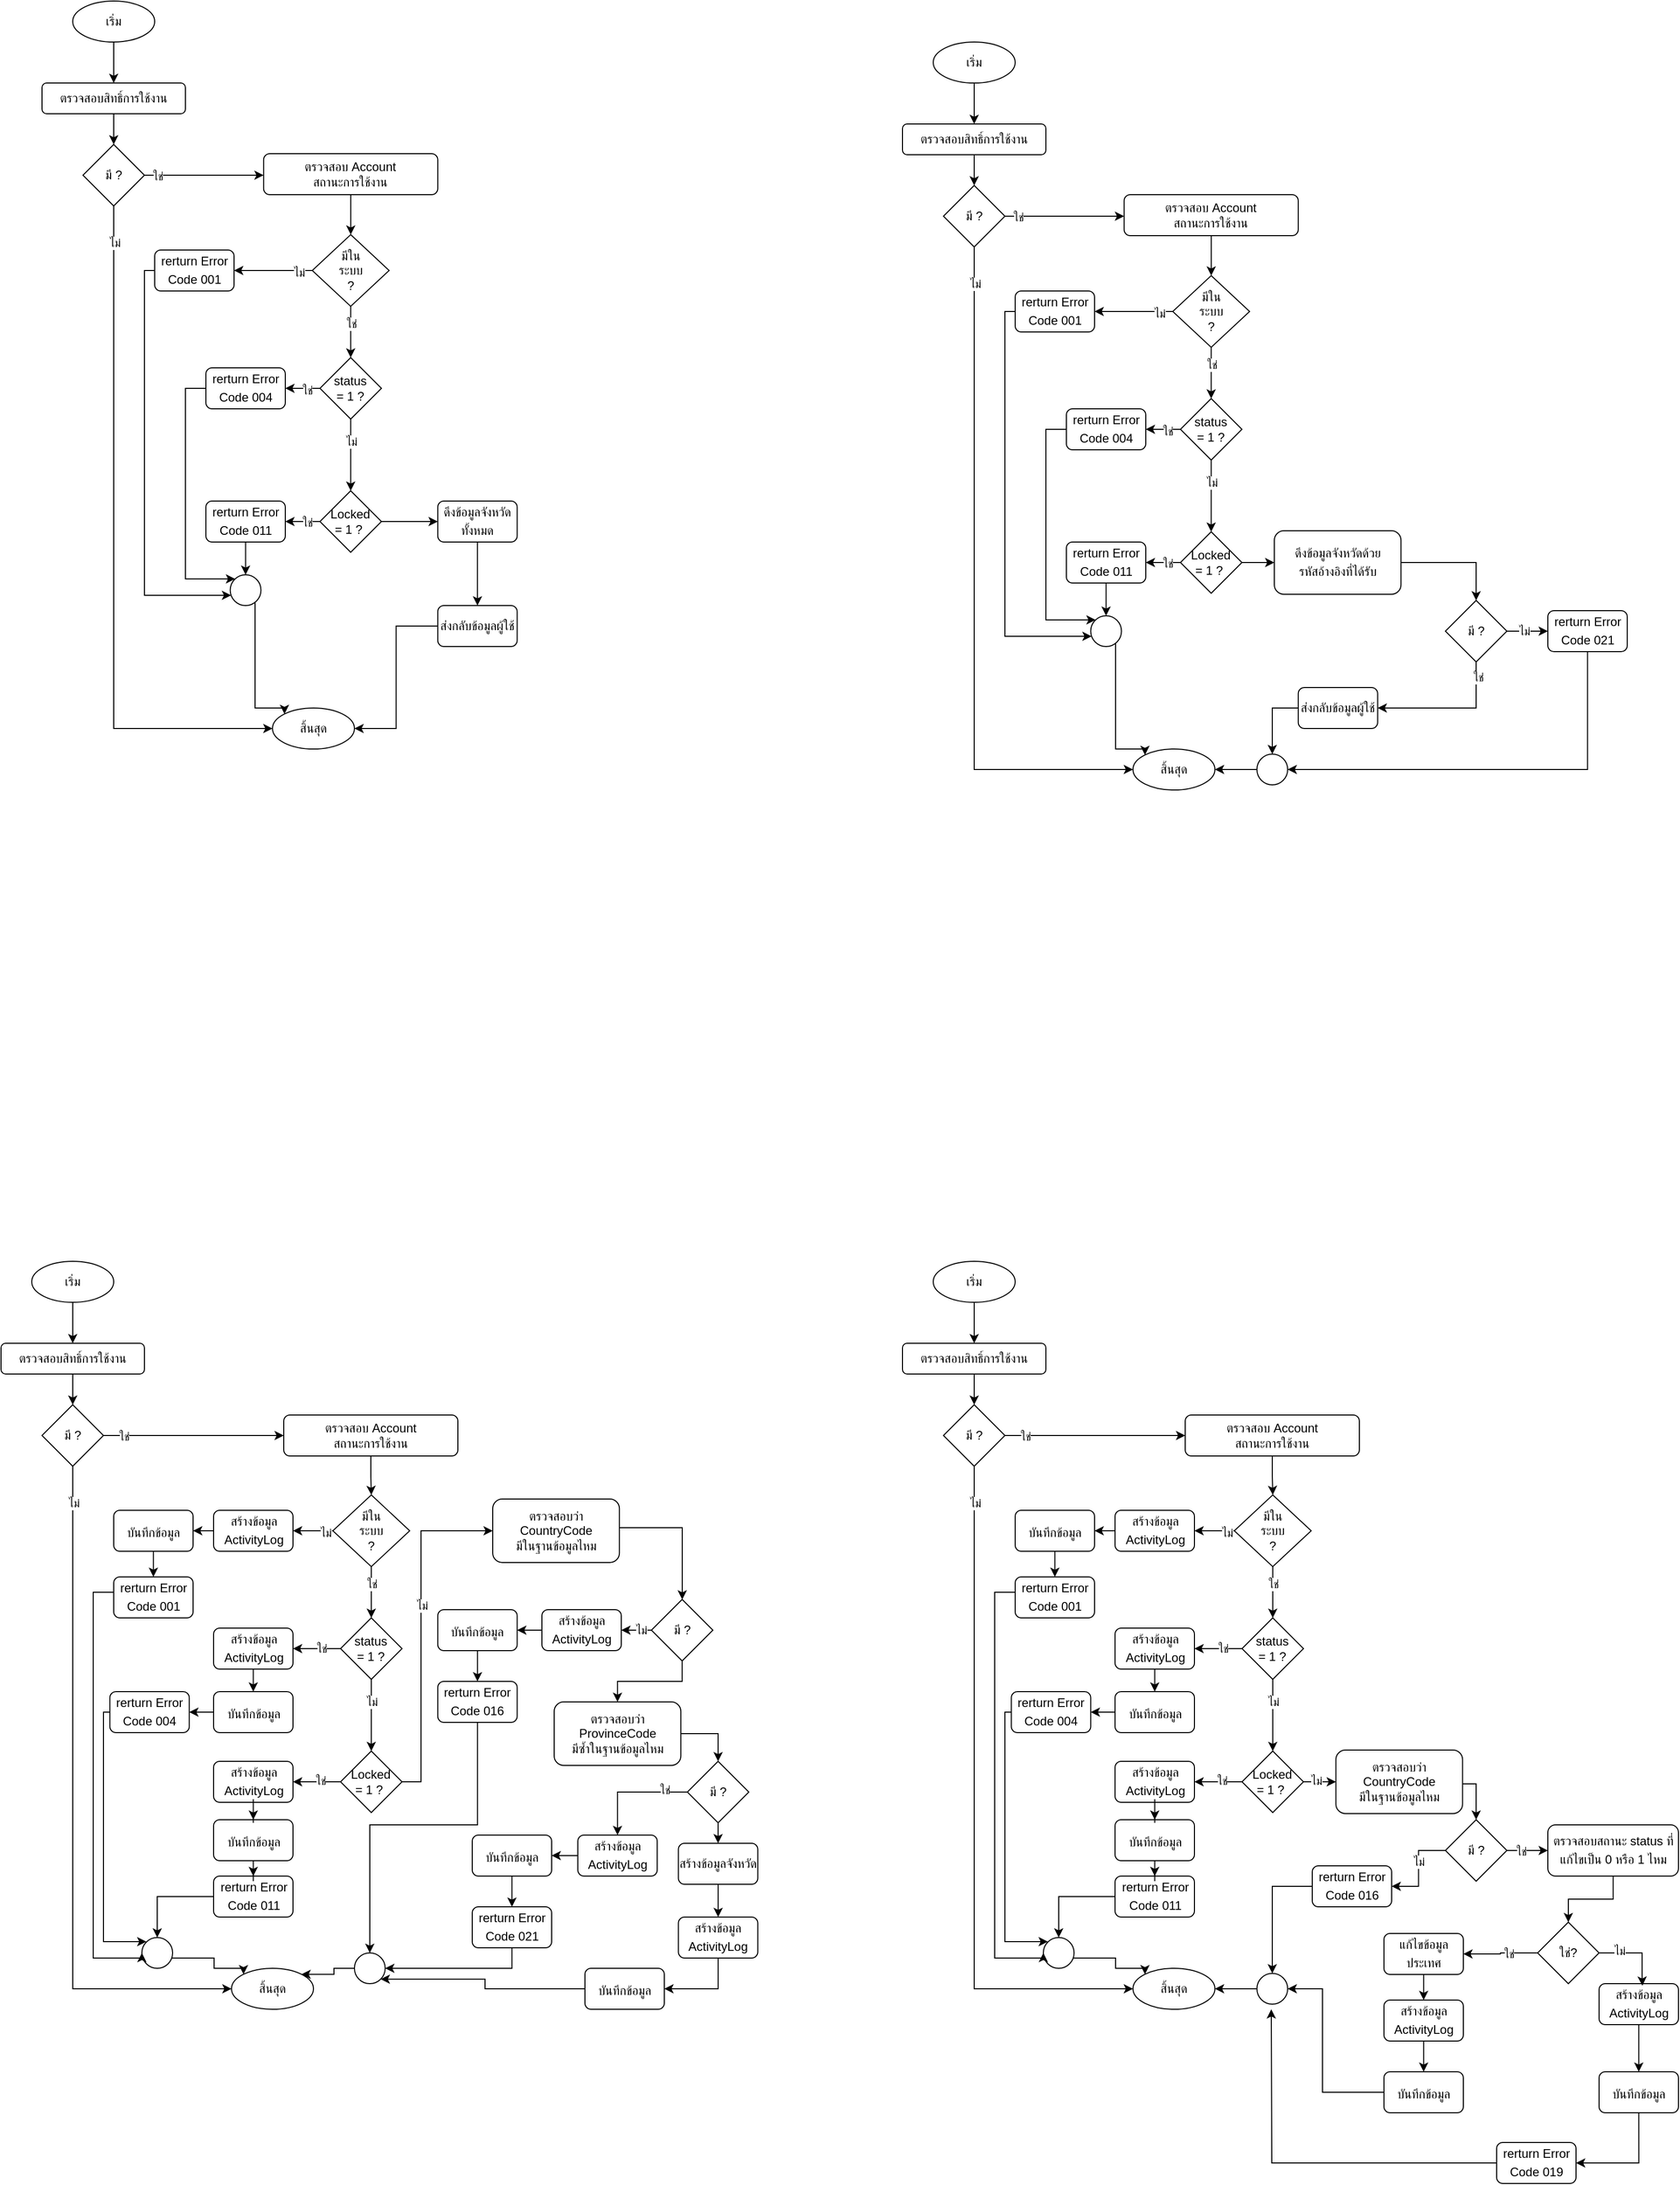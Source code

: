 <mxfile version="21.3.3" type="github">
  <diagram name="หน้า-1" id="GU7amIym-Dclc60_CBEp">
    <mxGraphModel dx="909" dy="854" grid="1" gridSize="10" guides="1" tooltips="1" connect="1" arrows="1" fold="1" page="1" pageScale="1" pageWidth="827" pageHeight="1169" math="0" shadow="0">
      <root>
        <mxCell id="0" />
        <mxCell id="1" parent="0" />
        <mxCell id="oLh9rdl42Z97tLT0Q9Au-2" value="เริ่ม" style="ellipse;whiteSpace=wrap;html=1;" vertex="1" parent="1">
          <mxGeometry x="120" y="100" width="80" height="40" as="geometry" />
        </mxCell>
        <mxCell id="oLh9rdl42Z97tLT0Q9Au-4" value="ตรวจสอบสิทธิ์การใช้งาน" style="rounded=1;whiteSpace=wrap;html=1;" vertex="1" parent="1">
          <mxGeometry x="90" y="180" width="140" height="30" as="geometry" />
        </mxCell>
        <mxCell id="oLh9rdl42Z97tLT0Q9Au-1" value="" style="edgeStyle=orthogonalEdgeStyle;rounded=0;orthogonalLoop=1;jettySize=auto;html=1;" edge="1" parent="1" source="oLh9rdl42Z97tLT0Q9Au-2" target="oLh9rdl42Z97tLT0Q9Au-4">
          <mxGeometry relative="1" as="geometry" />
        </mxCell>
        <mxCell id="oLh9rdl42Z97tLT0Q9Au-9" value="มี ?" style="rhombus;whiteSpace=wrap;html=1;" vertex="1" parent="1">
          <mxGeometry x="130" y="240" width="60" height="60" as="geometry" />
        </mxCell>
        <mxCell id="oLh9rdl42Z97tLT0Q9Au-3" value="" style="edgeStyle=orthogonalEdgeStyle;rounded=0;orthogonalLoop=1;jettySize=auto;html=1;" edge="1" parent="1" source="oLh9rdl42Z97tLT0Q9Au-4" target="oLh9rdl42Z97tLT0Q9Au-9">
          <mxGeometry relative="1" as="geometry" />
        </mxCell>
        <mxCell id="oLh9rdl42Z97tLT0Q9Au-10" value="สิ้นสุด" style="ellipse;whiteSpace=wrap;html=1;" vertex="1" parent="1">
          <mxGeometry x="315" y="790" width="80" height="40" as="geometry" />
        </mxCell>
        <mxCell id="oLh9rdl42Z97tLT0Q9Au-5" style="edgeStyle=orthogonalEdgeStyle;rounded=0;orthogonalLoop=1;jettySize=auto;html=1;entryX=0;entryY=0.5;entryDx=0;entryDy=0;" edge="1" parent="1" source="oLh9rdl42Z97tLT0Q9Au-9" target="oLh9rdl42Z97tLT0Q9Au-10">
          <mxGeometry relative="1" as="geometry">
            <Array as="points">
              <mxPoint x="160" y="810" />
            </Array>
          </mxGeometry>
        </mxCell>
        <mxCell id="oLh9rdl42Z97tLT0Q9Au-6" value="ไม่" style="edgeLabel;html=1;align=center;verticalAlign=middle;resizable=0;points=[];" vertex="1" connectable="0" parent="oLh9rdl42Z97tLT0Q9Au-5">
          <mxGeometry x="-0.892" y="1" relative="1" as="geometry">
            <mxPoint as="offset" />
          </mxGeometry>
        </mxCell>
        <mxCell id="oLh9rdl42Z97tLT0Q9Au-12" value="ตรวจสอบ Account &lt;br&gt;สถานะการใช้งาน" style="rounded=1;whiteSpace=wrap;html=1;" vertex="1" parent="1">
          <mxGeometry x="306.35" y="249" width="170" height="40" as="geometry" />
        </mxCell>
        <mxCell id="oLh9rdl42Z97tLT0Q9Au-7" value="" style="edgeStyle=orthogonalEdgeStyle;rounded=0;orthogonalLoop=1;jettySize=auto;html=1;" edge="1" parent="1" source="oLh9rdl42Z97tLT0Q9Au-9" target="oLh9rdl42Z97tLT0Q9Au-12">
          <mxGeometry relative="1" as="geometry">
            <Array as="points">
              <mxPoint x="270" y="270" />
              <mxPoint x="270" y="270" />
            </Array>
          </mxGeometry>
        </mxCell>
        <mxCell id="oLh9rdl42Z97tLT0Q9Au-8" value="ใช่" style="edgeLabel;html=1;align=center;verticalAlign=middle;resizable=0;points=[];" vertex="1" connectable="0" parent="oLh9rdl42Z97tLT0Q9Au-7">
          <mxGeometry x="-0.78" y="-1" relative="1" as="geometry">
            <mxPoint as="offset" />
          </mxGeometry>
        </mxCell>
        <mxCell id="oLh9rdl42Z97tLT0Q9Au-17" value="มีใน&lt;br&gt;ระบบ &lt;br&gt;?" style="rhombus;whiteSpace=wrap;html=1;" vertex="1" parent="1">
          <mxGeometry x="353.85" y="328" width="75" height="70" as="geometry" />
        </mxCell>
        <mxCell id="oLh9rdl42Z97tLT0Q9Au-11" value="" style="edgeStyle=orthogonalEdgeStyle;rounded=0;orthogonalLoop=1;jettySize=auto;html=1;" edge="1" parent="1" source="oLh9rdl42Z97tLT0Q9Au-12" target="oLh9rdl42Z97tLT0Q9Au-17">
          <mxGeometry relative="1" as="geometry" />
        </mxCell>
        <mxCell id="oLh9rdl42Z97tLT0Q9Au-22" value="status&lt;br style=&quot;border-color: var(--border-color);&quot;&gt;= 1 ?" style="rhombus;whiteSpace=wrap;html=1;" vertex="1" parent="1">
          <mxGeometry x="361.35" y="448" width="60" height="60" as="geometry" />
        </mxCell>
        <mxCell id="oLh9rdl42Z97tLT0Q9Au-13" value="" style="edgeStyle=orthogonalEdgeStyle;rounded=0;orthogonalLoop=1;jettySize=auto;html=1;" edge="1" parent="1" source="oLh9rdl42Z97tLT0Q9Au-17" target="oLh9rdl42Z97tLT0Q9Au-22">
          <mxGeometry relative="1" as="geometry" />
        </mxCell>
        <mxCell id="oLh9rdl42Z97tLT0Q9Au-14" value="ใช่" style="edgeLabel;html=1;align=center;verticalAlign=middle;resizable=0;points=[];" vertex="1" connectable="0" parent="oLh9rdl42Z97tLT0Q9Au-13">
          <mxGeometry x="-0.325" y="2" relative="1" as="geometry">
            <mxPoint x="-2" as="offset" />
          </mxGeometry>
        </mxCell>
        <mxCell id="oLh9rdl42Z97tLT0Q9Au-26" value="Locked&lt;br style=&quot;border-color: var(--border-color);&quot;&gt;= 1 ?&amp;nbsp;" style="rhombus;whiteSpace=wrap;html=1;" vertex="1" parent="1">
          <mxGeometry x="361.35" y="578" width="60" height="60" as="geometry" />
        </mxCell>
        <mxCell id="oLh9rdl42Z97tLT0Q9Au-18" value="" style="edgeStyle=orthogonalEdgeStyle;rounded=0;orthogonalLoop=1;jettySize=auto;html=1;" edge="1" parent="1" source="oLh9rdl42Z97tLT0Q9Au-22" target="oLh9rdl42Z97tLT0Q9Au-26">
          <mxGeometry relative="1" as="geometry" />
        </mxCell>
        <mxCell id="oLh9rdl42Z97tLT0Q9Au-19" value="ไม่" style="edgeLabel;html=1;align=center;verticalAlign=middle;resizable=0;points=[];" vertex="1" connectable="0" parent="oLh9rdl42Z97tLT0Q9Au-18">
          <mxGeometry x="-0.374" relative="1" as="geometry">
            <mxPoint as="offset" />
          </mxGeometry>
        </mxCell>
        <mxCell id="oLh9rdl42Z97tLT0Q9Au-27" style="edgeStyle=orthogonalEdgeStyle;rounded=0;orthogonalLoop=1;jettySize=auto;html=1;entryX=0;entryY=0;entryDx=0;entryDy=0;" edge="1" parent="1" source="oLh9rdl42Z97tLT0Q9Au-28" target="oLh9rdl42Z97tLT0Q9Au-10">
          <mxGeometry relative="1" as="geometry">
            <Array as="points">
              <mxPoint x="298" y="790" />
              <mxPoint x="327" y="790" />
            </Array>
          </mxGeometry>
        </mxCell>
        <mxCell id="oLh9rdl42Z97tLT0Q9Au-28" value="" style="ellipse;whiteSpace=wrap;html=1;aspect=fixed;" vertex="1" parent="1">
          <mxGeometry x="273.75" y="660" width="30" height="30" as="geometry" />
        </mxCell>
        <mxCell id="oLh9rdl42Z97tLT0Q9Au-29" style="edgeStyle=orthogonalEdgeStyle;rounded=0;orthogonalLoop=1;jettySize=auto;html=1;" edge="1" parent="1" source="oLh9rdl42Z97tLT0Q9Au-30" target="oLh9rdl42Z97tLT0Q9Au-28">
          <mxGeometry relative="1" as="geometry">
            <Array as="points">
              <mxPoint x="190" y="363" />
              <mxPoint x="190" y="680" />
            </Array>
          </mxGeometry>
        </mxCell>
        <mxCell id="oLh9rdl42Z97tLT0Q9Au-30" value="rerturn Error Code&amp;nbsp;001&lt;span style=&quot;font-size: medium; text-align: start;&quot;&gt;&lt;/span&gt;" style="rounded=1;whiteSpace=wrap;html=1;" vertex="1" parent="1">
          <mxGeometry x="200" y="343" width="77.5" height="40" as="geometry" />
        </mxCell>
        <mxCell id="oLh9rdl42Z97tLT0Q9Au-15" style="edgeStyle=orthogonalEdgeStyle;rounded=0;orthogonalLoop=1;jettySize=auto;html=1;" edge="1" parent="1" source="oLh9rdl42Z97tLT0Q9Au-17" target="oLh9rdl42Z97tLT0Q9Au-30">
          <mxGeometry relative="1" as="geometry">
            <mxPoint x="290.1" y="468" as="targetPoint" />
          </mxGeometry>
        </mxCell>
        <mxCell id="oLh9rdl42Z97tLT0Q9Au-16" value="ไม่" style="edgeLabel;html=1;align=center;verticalAlign=middle;resizable=0;points=[];" vertex="1" connectable="0" parent="oLh9rdl42Z97tLT0Q9Au-15">
          <mxGeometry x="-0.657" y="2" relative="1" as="geometry">
            <mxPoint as="offset" />
          </mxGeometry>
        </mxCell>
        <mxCell id="oLh9rdl42Z97tLT0Q9Au-31" style="edgeStyle=orthogonalEdgeStyle;rounded=0;orthogonalLoop=1;jettySize=auto;html=1;entryX=0.5;entryY=0;entryDx=0;entryDy=0;" edge="1" parent="1" source="oLh9rdl42Z97tLT0Q9Au-32" target="oLh9rdl42Z97tLT0Q9Au-28">
          <mxGeometry relative="1" as="geometry" />
        </mxCell>
        <mxCell id="oLh9rdl42Z97tLT0Q9Au-32" value="rerturn Error Code&amp;nbsp;011&lt;span style=&quot;font-size: medium; text-align: start;&quot;&gt;&lt;/span&gt;" style="rounded=1;whiteSpace=wrap;html=1;" vertex="1" parent="1">
          <mxGeometry x="250" y="588" width="77.5" height="40" as="geometry" />
        </mxCell>
        <mxCell id="oLh9rdl42Z97tLT0Q9Au-23" value="" style="edgeStyle=orthogonalEdgeStyle;rounded=0;orthogonalLoop=1;jettySize=auto;html=1;" edge="1" parent="1" source="oLh9rdl42Z97tLT0Q9Au-26" target="oLh9rdl42Z97tLT0Q9Au-32">
          <mxGeometry relative="1" as="geometry" />
        </mxCell>
        <mxCell id="oLh9rdl42Z97tLT0Q9Au-24" value="ใช่" style="edgeLabel;html=1;align=center;verticalAlign=middle;resizable=0;points=[];" vertex="1" connectable="0" parent="oLh9rdl42Z97tLT0Q9Au-23">
          <mxGeometry x="-0.461" y="1" relative="1" as="geometry">
            <mxPoint as="offset" />
          </mxGeometry>
        </mxCell>
        <mxCell id="oLh9rdl42Z97tLT0Q9Au-33" style="edgeStyle=orthogonalEdgeStyle;rounded=0;orthogonalLoop=1;jettySize=auto;html=1;" edge="1" parent="1" source="oLh9rdl42Z97tLT0Q9Au-34" target="oLh9rdl42Z97tLT0Q9Au-28">
          <mxGeometry relative="1" as="geometry">
            <mxPoint x="290" y="670" as="targetPoint" />
            <Array as="points">
              <mxPoint x="230" y="478" />
              <mxPoint x="230" y="664" />
            </Array>
          </mxGeometry>
        </mxCell>
        <mxCell id="oLh9rdl42Z97tLT0Q9Au-34" value="rerturn Error Code&amp;nbsp;004&lt;span style=&quot;font-size: medium; text-align: start;&quot;&gt;&lt;/span&gt;" style="rounded=1;whiteSpace=wrap;html=1;" vertex="1" parent="1">
          <mxGeometry x="250" y="458" width="77.5" height="40" as="geometry" />
        </mxCell>
        <mxCell id="oLh9rdl42Z97tLT0Q9Au-20" value="" style="edgeStyle=orthogonalEdgeStyle;rounded=0;orthogonalLoop=1;jettySize=auto;html=1;" edge="1" parent="1" source="oLh9rdl42Z97tLT0Q9Au-22" target="oLh9rdl42Z97tLT0Q9Au-34">
          <mxGeometry relative="1" as="geometry" />
        </mxCell>
        <mxCell id="oLh9rdl42Z97tLT0Q9Au-21" value="ใช่" style="edgeLabel;html=1;align=center;verticalAlign=middle;resizable=0;points=[];" vertex="1" connectable="0" parent="oLh9rdl42Z97tLT0Q9Au-20">
          <mxGeometry x="-0.461" y="2" relative="1" as="geometry">
            <mxPoint as="offset" />
          </mxGeometry>
        </mxCell>
        <mxCell id="oLh9rdl42Z97tLT0Q9Au-36" value="ดึงข้อมูลจังหวัดทั้งหมด&lt;span style=&quot;font-size: medium; text-align: start;&quot;&gt;&lt;/span&gt;" style="rounded=1;whiteSpace=wrap;html=1;" vertex="1" parent="1">
          <mxGeometry x="476.35" y="588" width="77.5" height="40" as="geometry" />
        </mxCell>
        <mxCell id="oLh9rdl42Z97tLT0Q9Au-25" value="" style="edgeStyle=orthogonalEdgeStyle;rounded=0;orthogonalLoop=1;jettySize=auto;html=1;" edge="1" parent="1" source="oLh9rdl42Z97tLT0Q9Au-26" target="oLh9rdl42Z97tLT0Q9Au-36">
          <mxGeometry relative="1" as="geometry" />
        </mxCell>
        <mxCell id="oLh9rdl42Z97tLT0Q9Au-37" style="edgeStyle=orthogonalEdgeStyle;rounded=0;orthogonalLoop=1;jettySize=auto;html=1;entryX=1;entryY=0.5;entryDx=0;entryDy=0;" edge="1" parent="1" source="oLh9rdl42Z97tLT0Q9Au-38" target="oLh9rdl42Z97tLT0Q9Au-10">
          <mxGeometry relative="1" as="geometry" />
        </mxCell>
        <mxCell id="oLh9rdl42Z97tLT0Q9Au-38" value="ส่งกลับข้อมูลผู้ใช้" style="rounded=1;whiteSpace=wrap;html=1;" vertex="1" parent="1">
          <mxGeometry x="476.35" y="690" width="77.5" height="40" as="geometry" />
        </mxCell>
        <mxCell id="oLh9rdl42Z97tLT0Q9Au-35" value="" style="edgeStyle=orthogonalEdgeStyle;rounded=0;orthogonalLoop=1;jettySize=auto;html=1;" edge="1" parent="1" source="oLh9rdl42Z97tLT0Q9Au-36" target="oLh9rdl42Z97tLT0Q9Au-38">
          <mxGeometry relative="1" as="geometry" />
        </mxCell>
        <mxCell id="oLh9rdl42Z97tLT0Q9Au-39" value="เริ่ม" style="ellipse;whiteSpace=wrap;html=1;" vertex="1" parent="1">
          <mxGeometry x="960" y="140" width="80" height="40" as="geometry" />
        </mxCell>
        <mxCell id="oLh9rdl42Z97tLT0Q9Au-40" value="ตรวจสอบสิทธิ์การใช้งาน" style="rounded=1;whiteSpace=wrap;html=1;" vertex="1" parent="1">
          <mxGeometry x="930" y="220" width="140" height="30" as="geometry" />
        </mxCell>
        <mxCell id="oLh9rdl42Z97tLT0Q9Au-41" value="" style="edgeStyle=orthogonalEdgeStyle;rounded=0;orthogonalLoop=1;jettySize=auto;html=1;" edge="1" parent="1" source="oLh9rdl42Z97tLT0Q9Au-39" target="oLh9rdl42Z97tLT0Q9Au-40">
          <mxGeometry relative="1" as="geometry" />
        </mxCell>
        <mxCell id="oLh9rdl42Z97tLT0Q9Au-42" value="มี ?" style="rhombus;whiteSpace=wrap;html=1;" vertex="1" parent="1">
          <mxGeometry x="970" y="280" width="60" height="60" as="geometry" />
        </mxCell>
        <mxCell id="oLh9rdl42Z97tLT0Q9Au-43" value="" style="edgeStyle=orthogonalEdgeStyle;rounded=0;orthogonalLoop=1;jettySize=auto;html=1;" edge="1" parent="1" source="oLh9rdl42Z97tLT0Q9Au-40" target="oLh9rdl42Z97tLT0Q9Au-42">
          <mxGeometry relative="1" as="geometry" />
        </mxCell>
        <mxCell id="oLh9rdl42Z97tLT0Q9Au-44" value="สิ้นสุด" style="ellipse;whiteSpace=wrap;html=1;" vertex="1" parent="1">
          <mxGeometry x="1155" y="830" width="80" height="40" as="geometry" />
        </mxCell>
        <mxCell id="oLh9rdl42Z97tLT0Q9Au-45" style="edgeStyle=orthogonalEdgeStyle;rounded=0;orthogonalLoop=1;jettySize=auto;html=1;entryX=0;entryY=0.5;entryDx=0;entryDy=0;" edge="1" parent="1" source="oLh9rdl42Z97tLT0Q9Au-42" target="oLh9rdl42Z97tLT0Q9Au-44">
          <mxGeometry relative="1" as="geometry">
            <Array as="points">
              <mxPoint x="1000" y="850" />
            </Array>
          </mxGeometry>
        </mxCell>
        <mxCell id="oLh9rdl42Z97tLT0Q9Au-46" value="ไม่" style="edgeLabel;html=1;align=center;verticalAlign=middle;resizable=0;points=[];" vertex="1" connectable="0" parent="oLh9rdl42Z97tLT0Q9Au-45">
          <mxGeometry x="-0.892" y="1" relative="1" as="geometry">
            <mxPoint as="offset" />
          </mxGeometry>
        </mxCell>
        <mxCell id="oLh9rdl42Z97tLT0Q9Au-47" value="ตรวจสอบ Account &lt;br&gt;สถานะการใช้งาน" style="rounded=1;whiteSpace=wrap;html=1;" vertex="1" parent="1">
          <mxGeometry x="1146.35" y="289" width="170" height="40" as="geometry" />
        </mxCell>
        <mxCell id="oLh9rdl42Z97tLT0Q9Au-48" value="" style="edgeStyle=orthogonalEdgeStyle;rounded=0;orthogonalLoop=1;jettySize=auto;html=1;" edge="1" parent="1" source="oLh9rdl42Z97tLT0Q9Au-42" target="oLh9rdl42Z97tLT0Q9Au-47">
          <mxGeometry relative="1" as="geometry">
            <Array as="points">
              <mxPoint x="1110" y="310" />
              <mxPoint x="1110" y="310" />
            </Array>
          </mxGeometry>
        </mxCell>
        <mxCell id="oLh9rdl42Z97tLT0Q9Au-49" value="ใช่" style="edgeLabel;html=1;align=center;verticalAlign=middle;resizable=0;points=[];" vertex="1" connectable="0" parent="oLh9rdl42Z97tLT0Q9Au-48">
          <mxGeometry x="-0.78" y="-1" relative="1" as="geometry">
            <mxPoint as="offset" />
          </mxGeometry>
        </mxCell>
        <mxCell id="oLh9rdl42Z97tLT0Q9Au-50" value="มีใน&lt;br&gt;ระบบ &lt;br&gt;?" style="rhombus;whiteSpace=wrap;html=1;" vertex="1" parent="1">
          <mxGeometry x="1193.85" y="368" width="75" height="70" as="geometry" />
        </mxCell>
        <mxCell id="oLh9rdl42Z97tLT0Q9Au-51" value="" style="edgeStyle=orthogonalEdgeStyle;rounded=0;orthogonalLoop=1;jettySize=auto;html=1;" edge="1" parent="1" source="oLh9rdl42Z97tLT0Q9Au-47" target="oLh9rdl42Z97tLT0Q9Au-50">
          <mxGeometry relative="1" as="geometry" />
        </mxCell>
        <mxCell id="oLh9rdl42Z97tLT0Q9Au-52" value="status&lt;br style=&quot;border-color: var(--border-color);&quot;&gt;= 1 ?" style="rhombus;whiteSpace=wrap;html=1;" vertex="1" parent="1">
          <mxGeometry x="1201.35" y="488" width="60" height="60" as="geometry" />
        </mxCell>
        <mxCell id="oLh9rdl42Z97tLT0Q9Au-53" value="" style="edgeStyle=orthogonalEdgeStyle;rounded=0;orthogonalLoop=1;jettySize=auto;html=1;" edge="1" parent="1" source="oLh9rdl42Z97tLT0Q9Au-50" target="oLh9rdl42Z97tLT0Q9Au-52">
          <mxGeometry relative="1" as="geometry" />
        </mxCell>
        <mxCell id="oLh9rdl42Z97tLT0Q9Au-54" value="ใช่" style="edgeLabel;html=1;align=center;verticalAlign=middle;resizable=0;points=[];" vertex="1" connectable="0" parent="oLh9rdl42Z97tLT0Q9Au-53">
          <mxGeometry x="-0.325" y="2" relative="1" as="geometry">
            <mxPoint x="-2" as="offset" />
          </mxGeometry>
        </mxCell>
        <mxCell id="oLh9rdl42Z97tLT0Q9Au-55" value="Locked&lt;br style=&quot;border-color: var(--border-color);&quot;&gt;= 1 ?&amp;nbsp;" style="rhombus;whiteSpace=wrap;html=1;" vertex="1" parent="1">
          <mxGeometry x="1201.35" y="618" width="60" height="60" as="geometry" />
        </mxCell>
        <mxCell id="oLh9rdl42Z97tLT0Q9Au-56" value="" style="edgeStyle=orthogonalEdgeStyle;rounded=0;orthogonalLoop=1;jettySize=auto;html=1;" edge="1" parent="1" source="oLh9rdl42Z97tLT0Q9Au-52" target="oLh9rdl42Z97tLT0Q9Au-55">
          <mxGeometry relative="1" as="geometry" />
        </mxCell>
        <mxCell id="oLh9rdl42Z97tLT0Q9Au-57" value="ไม่" style="edgeLabel;html=1;align=center;verticalAlign=middle;resizable=0;points=[];" vertex="1" connectable="0" parent="oLh9rdl42Z97tLT0Q9Au-56">
          <mxGeometry x="-0.374" relative="1" as="geometry">
            <mxPoint as="offset" />
          </mxGeometry>
        </mxCell>
        <mxCell id="oLh9rdl42Z97tLT0Q9Au-58" style="edgeStyle=orthogonalEdgeStyle;rounded=0;orthogonalLoop=1;jettySize=auto;html=1;entryX=0;entryY=0;entryDx=0;entryDy=0;" edge="1" parent="1" source="oLh9rdl42Z97tLT0Q9Au-59" target="oLh9rdl42Z97tLT0Q9Au-44">
          <mxGeometry relative="1" as="geometry">
            <Array as="points">
              <mxPoint x="1138" y="830" />
              <mxPoint x="1167" y="830" />
            </Array>
          </mxGeometry>
        </mxCell>
        <mxCell id="oLh9rdl42Z97tLT0Q9Au-59" value="" style="ellipse;whiteSpace=wrap;html=1;aspect=fixed;" vertex="1" parent="1">
          <mxGeometry x="1113.75" y="700" width="30" height="30" as="geometry" />
        </mxCell>
        <mxCell id="oLh9rdl42Z97tLT0Q9Au-60" style="edgeStyle=orthogonalEdgeStyle;rounded=0;orthogonalLoop=1;jettySize=auto;html=1;" edge="1" parent="1" source="oLh9rdl42Z97tLT0Q9Au-61" target="oLh9rdl42Z97tLT0Q9Au-59">
          <mxGeometry relative="1" as="geometry">
            <Array as="points">
              <mxPoint x="1030" y="403" />
              <mxPoint x="1030" y="720" />
            </Array>
          </mxGeometry>
        </mxCell>
        <mxCell id="oLh9rdl42Z97tLT0Q9Au-61" value="rerturn Error Code&amp;nbsp;001&lt;span style=&quot;font-size: medium; text-align: start;&quot;&gt;&lt;/span&gt;" style="rounded=1;whiteSpace=wrap;html=1;" vertex="1" parent="1">
          <mxGeometry x="1040" y="383" width="77.5" height="40" as="geometry" />
        </mxCell>
        <mxCell id="oLh9rdl42Z97tLT0Q9Au-62" style="edgeStyle=orthogonalEdgeStyle;rounded=0;orthogonalLoop=1;jettySize=auto;html=1;" edge="1" parent="1" source="oLh9rdl42Z97tLT0Q9Au-50" target="oLh9rdl42Z97tLT0Q9Au-61">
          <mxGeometry relative="1" as="geometry">
            <mxPoint x="1130.1" y="508" as="targetPoint" />
          </mxGeometry>
        </mxCell>
        <mxCell id="oLh9rdl42Z97tLT0Q9Au-63" value="ไม่" style="edgeLabel;html=1;align=center;verticalAlign=middle;resizable=0;points=[];" vertex="1" connectable="0" parent="oLh9rdl42Z97tLT0Q9Au-62">
          <mxGeometry x="-0.657" y="2" relative="1" as="geometry">
            <mxPoint as="offset" />
          </mxGeometry>
        </mxCell>
        <mxCell id="oLh9rdl42Z97tLT0Q9Au-64" style="edgeStyle=orthogonalEdgeStyle;rounded=0;orthogonalLoop=1;jettySize=auto;html=1;entryX=0.5;entryY=0;entryDx=0;entryDy=0;" edge="1" parent="1" source="oLh9rdl42Z97tLT0Q9Au-65" target="oLh9rdl42Z97tLT0Q9Au-59">
          <mxGeometry relative="1" as="geometry" />
        </mxCell>
        <mxCell id="oLh9rdl42Z97tLT0Q9Au-65" value="rerturn Error Code&amp;nbsp;011&lt;span style=&quot;font-size: medium; text-align: start;&quot;&gt;&lt;/span&gt;" style="rounded=1;whiteSpace=wrap;html=1;" vertex="1" parent="1">
          <mxGeometry x="1090" y="628" width="77.5" height="40" as="geometry" />
        </mxCell>
        <mxCell id="oLh9rdl42Z97tLT0Q9Au-66" value="" style="edgeStyle=orthogonalEdgeStyle;rounded=0;orthogonalLoop=1;jettySize=auto;html=1;" edge="1" parent="1" source="oLh9rdl42Z97tLT0Q9Au-55" target="oLh9rdl42Z97tLT0Q9Au-65">
          <mxGeometry relative="1" as="geometry" />
        </mxCell>
        <mxCell id="oLh9rdl42Z97tLT0Q9Au-67" value="ใช่" style="edgeLabel;html=1;align=center;verticalAlign=middle;resizable=0;points=[];" vertex="1" connectable="0" parent="oLh9rdl42Z97tLT0Q9Au-66">
          <mxGeometry x="-0.461" y="1" relative="1" as="geometry">
            <mxPoint as="offset" />
          </mxGeometry>
        </mxCell>
        <mxCell id="oLh9rdl42Z97tLT0Q9Au-68" style="edgeStyle=orthogonalEdgeStyle;rounded=0;orthogonalLoop=1;jettySize=auto;html=1;" edge="1" parent="1" source="oLh9rdl42Z97tLT0Q9Au-69" target="oLh9rdl42Z97tLT0Q9Au-59">
          <mxGeometry relative="1" as="geometry">
            <mxPoint x="1130" y="710" as="targetPoint" />
            <Array as="points">
              <mxPoint x="1070" y="518" />
              <mxPoint x="1070" y="704" />
            </Array>
          </mxGeometry>
        </mxCell>
        <mxCell id="oLh9rdl42Z97tLT0Q9Au-69" value="rerturn Error Code&amp;nbsp;004&lt;span style=&quot;font-size: medium; text-align: start;&quot;&gt;&lt;/span&gt;" style="rounded=1;whiteSpace=wrap;html=1;" vertex="1" parent="1">
          <mxGeometry x="1090" y="498" width="77.5" height="40" as="geometry" />
        </mxCell>
        <mxCell id="oLh9rdl42Z97tLT0Q9Au-70" value="" style="edgeStyle=orthogonalEdgeStyle;rounded=0;orthogonalLoop=1;jettySize=auto;html=1;" edge="1" parent="1" source="oLh9rdl42Z97tLT0Q9Au-52" target="oLh9rdl42Z97tLT0Q9Au-69">
          <mxGeometry relative="1" as="geometry" />
        </mxCell>
        <mxCell id="oLh9rdl42Z97tLT0Q9Au-71" value="ใช่" style="edgeLabel;html=1;align=center;verticalAlign=middle;resizable=0;points=[];" vertex="1" connectable="0" parent="oLh9rdl42Z97tLT0Q9Au-70">
          <mxGeometry x="-0.461" y="2" relative="1" as="geometry">
            <mxPoint as="offset" />
          </mxGeometry>
        </mxCell>
        <mxCell id="oLh9rdl42Z97tLT0Q9Au-72" value="ดึงข้อมูลจังหวัดด้วย&lt;br&gt;รหัสอ้างอิงที่ได้รับ&lt;span style=&quot;font-size: medium; text-align: start;&quot;&gt;&lt;/span&gt;" style="rounded=1;whiteSpace=wrap;html=1;" vertex="1" parent="1">
          <mxGeometry x="1293" y="617" width="123.65" height="62" as="geometry" />
        </mxCell>
        <mxCell id="oLh9rdl42Z97tLT0Q9Au-73" value="" style="edgeStyle=orthogonalEdgeStyle;rounded=0;orthogonalLoop=1;jettySize=auto;html=1;" edge="1" parent="1" source="oLh9rdl42Z97tLT0Q9Au-55" target="oLh9rdl42Z97tLT0Q9Au-72">
          <mxGeometry relative="1" as="geometry" />
        </mxCell>
        <mxCell id="oLh9rdl42Z97tLT0Q9Au-75" value="ส่งกลับข้อมูลผู้ใช้" style="rounded=1;whiteSpace=wrap;html=1;" vertex="1" parent="1">
          <mxGeometry x="1316.35" y="770" width="77.5" height="40" as="geometry" />
        </mxCell>
        <mxCell id="oLh9rdl42Z97tLT0Q9Au-76" style="edgeStyle=orthogonalEdgeStyle;rounded=0;orthogonalLoop=1;jettySize=auto;html=1;entryX=1;entryY=0.5;entryDx=0;entryDy=0;" edge="1" parent="1" source="oLh9rdl42Z97tLT0Q9Au-80" target="oLh9rdl42Z97tLT0Q9Au-75">
          <mxGeometry relative="1" as="geometry">
            <Array as="points">
              <mxPoint x="1490" y="790" />
            </Array>
          </mxGeometry>
        </mxCell>
        <mxCell id="oLh9rdl42Z97tLT0Q9Au-77" value="ใช่" style="edgeLabel;html=1;align=center;verticalAlign=middle;resizable=0;points=[];" vertex="1" connectable="0" parent="oLh9rdl42Z97tLT0Q9Au-76">
          <mxGeometry x="-0.797" y="2" relative="1" as="geometry">
            <mxPoint as="offset" />
          </mxGeometry>
        </mxCell>
        <mxCell id="oLh9rdl42Z97tLT0Q9Au-80" value="มี ?" style="rhombus;whiteSpace=wrap;html=1;" vertex="1" parent="1">
          <mxGeometry x="1460" y="685" width="60" height="60" as="geometry" />
        </mxCell>
        <mxCell id="oLh9rdl42Z97tLT0Q9Au-81" value="" style="edgeStyle=orthogonalEdgeStyle;rounded=0;orthogonalLoop=1;jettySize=auto;html=1;" edge="1" parent="1" source="oLh9rdl42Z97tLT0Q9Au-72" target="oLh9rdl42Z97tLT0Q9Au-80">
          <mxGeometry relative="1" as="geometry" />
        </mxCell>
        <mxCell id="oLh9rdl42Z97tLT0Q9Au-83" value="rerturn Error Code&amp;nbsp;021&lt;span style=&quot;font-size: medium; text-align: start;&quot;&gt;&lt;/span&gt;" style="rounded=1;whiteSpace=wrap;html=1;" vertex="1" parent="1">
          <mxGeometry x="1560" y="695" width="77.5" height="40" as="geometry" />
        </mxCell>
        <mxCell id="oLh9rdl42Z97tLT0Q9Au-78" value="" style="edgeStyle=orthogonalEdgeStyle;rounded=0;orthogonalLoop=1;jettySize=auto;html=1;" edge="1" parent="1" source="oLh9rdl42Z97tLT0Q9Au-80" target="oLh9rdl42Z97tLT0Q9Au-83">
          <mxGeometry relative="1" as="geometry" />
        </mxCell>
        <mxCell id="oLh9rdl42Z97tLT0Q9Au-79" value="ไม่" style="edgeLabel;html=1;align=center;verticalAlign=middle;resizable=0;points=[];" vertex="1" connectable="0" parent="oLh9rdl42Z97tLT0Q9Au-78">
          <mxGeometry x="-0.164" relative="1" as="geometry">
            <mxPoint as="offset" />
          </mxGeometry>
        </mxCell>
        <mxCell id="oLh9rdl42Z97tLT0Q9Au-84" style="edgeStyle=orthogonalEdgeStyle;rounded=0;orthogonalLoop=1;jettySize=auto;html=1;" edge="1" parent="1" source="oLh9rdl42Z97tLT0Q9Au-85" target="oLh9rdl42Z97tLT0Q9Au-44">
          <mxGeometry relative="1" as="geometry" />
        </mxCell>
        <mxCell id="oLh9rdl42Z97tLT0Q9Au-85" value="" style="ellipse;whiteSpace=wrap;html=1;aspect=fixed;" vertex="1" parent="1">
          <mxGeometry x="1276" y="835" width="30" height="30" as="geometry" />
        </mxCell>
        <mxCell id="oLh9rdl42Z97tLT0Q9Au-74" style="edgeStyle=orthogonalEdgeStyle;rounded=0;orthogonalLoop=1;jettySize=auto;html=1;" edge="1" parent="1" source="oLh9rdl42Z97tLT0Q9Au-75" target="oLh9rdl42Z97tLT0Q9Au-85">
          <mxGeometry relative="1" as="geometry" />
        </mxCell>
        <mxCell id="oLh9rdl42Z97tLT0Q9Au-82" style="edgeStyle=orthogonalEdgeStyle;rounded=0;orthogonalLoop=1;jettySize=auto;html=1;entryX=1;entryY=0.5;entryDx=0;entryDy=0;" edge="1" parent="1" source="oLh9rdl42Z97tLT0Q9Au-83" target="oLh9rdl42Z97tLT0Q9Au-85">
          <mxGeometry relative="1" as="geometry">
            <mxPoint x="1590" y="850" as="targetPoint" />
            <Array as="points">
              <mxPoint x="1599" y="850" />
            </Array>
          </mxGeometry>
        </mxCell>
        <mxCell id="oLh9rdl42Z97tLT0Q9Au-150" value="เริ่ม" style="ellipse;whiteSpace=wrap;html=1;" vertex="1" parent="1">
          <mxGeometry x="960" y="1330" width="80" height="40" as="geometry" />
        </mxCell>
        <mxCell id="oLh9rdl42Z97tLT0Q9Au-151" value="ตรวจสอบสิทธิ์การใช้งาน" style="rounded=1;whiteSpace=wrap;html=1;" vertex="1" parent="1">
          <mxGeometry x="930" y="1410" width="140" height="30" as="geometry" />
        </mxCell>
        <mxCell id="oLh9rdl42Z97tLT0Q9Au-152" value="" style="edgeStyle=orthogonalEdgeStyle;rounded=0;orthogonalLoop=1;jettySize=auto;html=1;" edge="1" parent="1" source="oLh9rdl42Z97tLT0Q9Au-150" target="oLh9rdl42Z97tLT0Q9Au-151">
          <mxGeometry relative="1" as="geometry" />
        </mxCell>
        <mxCell id="oLh9rdl42Z97tLT0Q9Au-153" value="มี ?" style="rhombus;whiteSpace=wrap;html=1;" vertex="1" parent="1">
          <mxGeometry x="970" y="1470" width="60" height="60" as="geometry" />
        </mxCell>
        <mxCell id="oLh9rdl42Z97tLT0Q9Au-154" value="" style="edgeStyle=orthogonalEdgeStyle;rounded=0;orthogonalLoop=1;jettySize=auto;html=1;" edge="1" parent="1" source="oLh9rdl42Z97tLT0Q9Au-151" target="oLh9rdl42Z97tLT0Q9Au-153">
          <mxGeometry relative="1" as="geometry" />
        </mxCell>
        <mxCell id="oLh9rdl42Z97tLT0Q9Au-155" value="สิ้นสุด" style="ellipse;whiteSpace=wrap;html=1;" vertex="1" parent="1">
          <mxGeometry x="1155" y="2020" width="80" height="40" as="geometry" />
        </mxCell>
        <mxCell id="oLh9rdl42Z97tLT0Q9Au-156" style="edgeStyle=orthogonalEdgeStyle;rounded=0;orthogonalLoop=1;jettySize=auto;html=1;entryX=0;entryY=0.5;entryDx=0;entryDy=0;" edge="1" parent="1" source="oLh9rdl42Z97tLT0Q9Au-153" target="oLh9rdl42Z97tLT0Q9Au-155">
          <mxGeometry relative="1" as="geometry">
            <Array as="points">
              <mxPoint x="1000" y="2040" />
            </Array>
          </mxGeometry>
        </mxCell>
        <mxCell id="oLh9rdl42Z97tLT0Q9Au-157" value="ไม่" style="edgeLabel;html=1;align=center;verticalAlign=middle;resizable=0;points=[];" vertex="1" connectable="0" parent="oLh9rdl42Z97tLT0Q9Au-156">
          <mxGeometry x="-0.892" y="1" relative="1" as="geometry">
            <mxPoint as="offset" />
          </mxGeometry>
        </mxCell>
        <mxCell id="oLh9rdl42Z97tLT0Q9Au-158" value="ตรวจสอบ Account &lt;br&gt;สถานะการใช้งาน" style="rounded=1;whiteSpace=wrap;html=1;" vertex="1" parent="1">
          <mxGeometry x="1206" y="1480" width="170" height="40" as="geometry" />
        </mxCell>
        <mxCell id="oLh9rdl42Z97tLT0Q9Au-159" value="" style="edgeStyle=orthogonalEdgeStyle;rounded=0;orthogonalLoop=1;jettySize=auto;html=1;" edge="1" parent="1" source="oLh9rdl42Z97tLT0Q9Au-153" target="oLh9rdl42Z97tLT0Q9Au-158">
          <mxGeometry relative="1" as="geometry">
            <Array as="points">
              <mxPoint x="1110" y="1500" />
              <mxPoint x="1110" y="1500" />
            </Array>
          </mxGeometry>
        </mxCell>
        <mxCell id="oLh9rdl42Z97tLT0Q9Au-160" value="ใช่" style="edgeLabel;html=1;align=center;verticalAlign=middle;resizable=0;points=[];" vertex="1" connectable="0" parent="oLh9rdl42Z97tLT0Q9Au-159">
          <mxGeometry x="-0.78" y="-1" relative="1" as="geometry">
            <mxPoint as="offset" />
          </mxGeometry>
        </mxCell>
        <mxCell id="oLh9rdl42Z97tLT0Q9Au-161" value="" style="edgeStyle=orthogonalEdgeStyle;rounded=0;orthogonalLoop=1;jettySize=auto;html=1;" edge="1" parent="1" source="oLh9rdl42Z97tLT0Q9Au-158" target="oLh9rdl42Z97tLT0Q9Au-168">
          <mxGeometry relative="1" as="geometry" />
        </mxCell>
        <mxCell id="oLh9rdl42Z97tLT0Q9Au-162" style="edgeStyle=orthogonalEdgeStyle;rounded=0;orthogonalLoop=1;jettySize=auto;html=1;entryX=0;entryY=0;entryDx=0;entryDy=0;" edge="1" parent="1" target="oLh9rdl42Z97tLT0Q9Au-155">
          <mxGeometry relative="1" as="geometry">
            <Array as="points">
              <mxPoint x="1138" y="2020" />
              <mxPoint x="1167" y="2020" />
            </Array>
            <mxPoint x="1090" y="2010" as="sourcePoint" />
          </mxGeometry>
        </mxCell>
        <mxCell id="oLh9rdl42Z97tLT0Q9Au-163" value="" style="ellipse;whiteSpace=wrap;html=1;aspect=fixed;" vertex="1" parent="1">
          <mxGeometry x="1067.5" y="1990" width="30" height="30" as="geometry" />
        </mxCell>
        <mxCell id="oLh9rdl42Z97tLT0Q9Au-164" style="edgeStyle=orthogonalEdgeStyle;rounded=0;orthogonalLoop=1;jettySize=auto;html=1;" edge="1" parent="1" source="oLh9rdl42Z97tLT0Q9Au-165" target="oLh9rdl42Z97tLT0Q9Au-155">
          <mxGeometry relative="1" as="geometry" />
        </mxCell>
        <mxCell id="oLh9rdl42Z97tLT0Q9Au-165" value="" style="ellipse;whiteSpace=wrap;html=1;aspect=fixed;" vertex="1" parent="1">
          <mxGeometry x="1276" y="2025" width="30" height="30" as="geometry" />
        </mxCell>
        <mxCell id="oLh9rdl42Z97tLT0Q9Au-166" style="edgeStyle=orthogonalEdgeStyle;rounded=0;orthogonalLoop=1;jettySize=auto;html=1;" edge="1" parent="1" source="oLh9rdl42Z97tLT0Q9Au-201" target="oLh9rdl42Z97tLT0Q9Au-165">
          <mxGeometry relative="1" as="geometry" />
        </mxCell>
        <mxCell id="oLh9rdl42Z97tLT0Q9Au-167" style="edgeStyle=orthogonalEdgeStyle;rounded=0;orthogonalLoop=1;jettySize=auto;html=1;entryX=0;entryY=0.5;entryDx=0;entryDy=0;" edge="1" parent="1" source="oLh9rdl42Z97tLT0Q9Au-187" target="oLh9rdl42Z97tLT0Q9Au-163">
          <mxGeometry relative="1" as="geometry">
            <mxPoint x="1036.25" y="1653" as="sourcePoint" />
            <Array as="points">
              <mxPoint x="1020" y="1653" />
              <mxPoint x="1020" y="2010" />
              <mxPoint x="1068" y="2010" />
            </Array>
          </mxGeometry>
        </mxCell>
        <mxCell id="oLh9rdl42Z97tLT0Q9Au-168" value="มีใน&lt;br&gt;ระบบ &lt;br&gt;?" style="rhombus;whiteSpace=wrap;html=1;" vertex="1" parent="1">
          <mxGeometry x="1253.95" y="1558" width="75" height="70" as="geometry" />
        </mxCell>
        <mxCell id="oLh9rdl42Z97tLT0Q9Au-169" value="status&lt;br style=&quot;border-color: var(--border-color);&quot;&gt;= 1 ?" style="rhombus;whiteSpace=wrap;html=1;" vertex="1" parent="1">
          <mxGeometry x="1261.45" y="1678" width="60" height="60" as="geometry" />
        </mxCell>
        <mxCell id="oLh9rdl42Z97tLT0Q9Au-170" value="" style="edgeStyle=orthogonalEdgeStyle;rounded=0;orthogonalLoop=1;jettySize=auto;html=1;" edge="1" parent="1" source="oLh9rdl42Z97tLT0Q9Au-168" target="oLh9rdl42Z97tLT0Q9Au-169">
          <mxGeometry relative="1" as="geometry" />
        </mxCell>
        <mxCell id="oLh9rdl42Z97tLT0Q9Au-171" value="ใช่" style="edgeLabel;html=1;align=center;verticalAlign=middle;resizable=0;points=[];" vertex="1" connectable="0" parent="oLh9rdl42Z97tLT0Q9Au-170">
          <mxGeometry x="-0.325" y="2" relative="1" as="geometry">
            <mxPoint x="-2" as="offset" />
          </mxGeometry>
        </mxCell>
        <mxCell id="oLh9rdl42Z97tLT0Q9Au-172" value="Locked&lt;br style=&quot;border-color: var(--border-color);&quot;&gt;= 1 ?&amp;nbsp;" style="rhombus;whiteSpace=wrap;html=1;" vertex="1" parent="1">
          <mxGeometry x="1261.45" y="1808" width="60" height="60" as="geometry" />
        </mxCell>
        <mxCell id="oLh9rdl42Z97tLT0Q9Au-173" value="" style="edgeStyle=orthogonalEdgeStyle;rounded=0;orthogonalLoop=1;jettySize=auto;html=1;" edge="1" parent="1" source="oLh9rdl42Z97tLT0Q9Au-169" target="oLh9rdl42Z97tLT0Q9Au-172">
          <mxGeometry relative="1" as="geometry" />
        </mxCell>
        <mxCell id="oLh9rdl42Z97tLT0Q9Au-174" value="ไม่" style="edgeLabel;html=1;align=center;verticalAlign=middle;resizable=0;points=[];" vertex="1" connectable="0" parent="oLh9rdl42Z97tLT0Q9Au-173">
          <mxGeometry x="-0.374" relative="1" as="geometry">
            <mxPoint as="offset" />
          </mxGeometry>
        </mxCell>
        <mxCell id="oLh9rdl42Z97tLT0Q9Au-175" style="edgeStyle=orthogonalEdgeStyle;rounded=0;orthogonalLoop=1;jettySize=auto;html=1;" edge="1" parent="1" source="oLh9rdl42Z97tLT0Q9Au-168" target="oLh9rdl42Z97tLT0Q9Au-179">
          <mxGeometry relative="1" as="geometry">
            <mxPoint x="1187.6" y="1593" as="targetPoint" />
          </mxGeometry>
        </mxCell>
        <mxCell id="oLh9rdl42Z97tLT0Q9Au-176" value="ไม่" style="edgeLabel;html=1;align=center;verticalAlign=middle;resizable=0;points=[];" vertex="1" connectable="0" parent="oLh9rdl42Z97tLT0Q9Au-175">
          <mxGeometry x="-0.657" y="2" relative="1" as="geometry">
            <mxPoint as="offset" />
          </mxGeometry>
        </mxCell>
        <mxCell id="oLh9rdl42Z97tLT0Q9Au-177" style="edgeStyle=orthogonalEdgeStyle;rounded=0;orthogonalLoop=1;jettySize=auto;html=1;entryX=0.5;entryY=0;entryDx=0;entryDy=0;" edge="1" parent="1" source="oLh9rdl42Z97tLT0Q9Au-178" target="oLh9rdl42Z97tLT0Q9Au-163">
          <mxGeometry relative="1" as="geometry" />
        </mxCell>
        <mxCell id="oLh9rdl42Z97tLT0Q9Au-178" value="rerturn Error Code&amp;nbsp;011&lt;span style=&quot;font-size: medium; text-align: start;&quot;&gt;&lt;/span&gt;" style="rounded=1;whiteSpace=wrap;html=1;" vertex="1" parent="1">
          <mxGeometry x="1137.5" y="1930" width="77.5" height="40" as="geometry" />
        </mxCell>
        <mxCell id="oLh9rdl42Z97tLT0Q9Au-179" value="สร้างข้อมูล ActivityLog&lt;span style=&quot;font-size: medium; text-align: start;&quot;&gt;&lt;/span&gt;" style="rounded=1;whiteSpace=wrap;html=1;" vertex="1" parent="1">
          <mxGeometry x="1137.5" y="1573" width="77.5" height="40" as="geometry" />
        </mxCell>
        <mxCell id="oLh9rdl42Z97tLT0Q9Au-180" style="edgeStyle=orthogonalEdgeStyle;rounded=0;orthogonalLoop=1;jettySize=auto;html=1;entryX=0;entryY=0;entryDx=0;entryDy=0;" edge="1" parent="1" source="oLh9rdl42Z97tLT0Q9Au-181" target="oLh9rdl42Z97tLT0Q9Au-163">
          <mxGeometry relative="1" as="geometry">
            <Array as="points">
              <mxPoint x="1030" y="1770" />
              <mxPoint x="1030" y="1994" />
              <mxPoint x="1072" y="1994" />
            </Array>
          </mxGeometry>
        </mxCell>
        <mxCell id="oLh9rdl42Z97tLT0Q9Au-181" value="rerturn Error Code&amp;nbsp;004&lt;span style=&quot;font-size: medium; text-align: start;&quot;&gt;&lt;/span&gt;" style="rounded=1;whiteSpace=wrap;html=1;" vertex="1" parent="1">
          <mxGeometry x="1036.25" y="1750" width="77.5" height="40" as="geometry" />
        </mxCell>
        <mxCell id="oLh9rdl42Z97tLT0Q9Au-182" value="สร้างข้อมูล ActivityLog&lt;span style=&quot;font-size: medium; text-align: start;&quot;&gt;&lt;/span&gt;" style="rounded=1;whiteSpace=wrap;html=1;" vertex="1" parent="1">
          <mxGeometry x="1137.5" y="1688" width="77.5" height="40" as="geometry" />
        </mxCell>
        <mxCell id="oLh9rdl42Z97tLT0Q9Au-183" value="" style="edgeStyle=orthogonalEdgeStyle;rounded=0;orthogonalLoop=1;jettySize=auto;html=1;" edge="1" parent="1" source="oLh9rdl42Z97tLT0Q9Au-169" target="oLh9rdl42Z97tLT0Q9Au-182">
          <mxGeometry relative="1" as="geometry" />
        </mxCell>
        <mxCell id="oLh9rdl42Z97tLT0Q9Au-184" value="ใช่" style="edgeLabel;html=1;align=center;verticalAlign=middle;resizable=0;points=[];" vertex="1" connectable="0" parent="oLh9rdl42Z97tLT0Q9Au-183">
          <mxGeometry x="-0.173" relative="1" as="geometry">
            <mxPoint as="offset" />
          </mxGeometry>
        </mxCell>
        <mxCell id="oLh9rdl42Z97tLT0Q9Au-185" value="บันทึกข้อมูล&lt;span style=&quot;font-size: medium; text-align: start;&quot;&gt;&lt;/span&gt;" style="rounded=1;whiteSpace=wrap;html=1;" vertex="1" parent="1">
          <mxGeometry x="1040" y="1573" width="77.5" height="40" as="geometry" />
        </mxCell>
        <mxCell id="oLh9rdl42Z97tLT0Q9Au-186" value="" style="edgeStyle=orthogonalEdgeStyle;rounded=0;orthogonalLoop=1;jettySize=auto;html=1;" edge="1" parent="1" source="oLh9rdl42Z97tLT0Q9Au-179" target="oLh9rdl42Z97tLT0Q9Au-185">
          <mxGeometry relative="1" as="geometry" />
        </mxCell>
        <mxCell id="oLh9rdl42Z97tLT0Q9Au-187" value="rerturn Error Code&amp;nbsp;001&lt;span style=&quot;font-size: medium; text-align: start;&quot;&gt;&lt;/span&gt;" style="rounded=1;whiteSpace=wrap;html=1;" vertex="1" parent="1">
          <mxGeometry x="1040" y="1638" width="77.5" height="40" as="geometry" />
        </mxCell>
        <mxCell id="oLh9rdl42Z97tLT0Q9Au-188" value="" style="edgeStyle=orthogonalEdgeStyle;rounded=0;orthogonalLoop=1;jettySize=auto;html=1;" edge="1" parent="1" source="oLh9rdl42Z97tLT0Q9Au-185" target="oLh9rdl42Z97tLT0Q9Au-187">
          <mxGeometry relative="1" as="geometry" />
        </mxCell>
        <mxCell id="oLh9rdl42Z97tLT0Q9Au-189" value="" style="edgeStyle=orthogonalEdgeStyle;rounded=0;orthogonalLoop=1;jettySize=auto;html=1;" edge="1" parent="1" source="oLh9rdl42Z97tLT0Q9Au-190" target="oLh9rdl42Z97tLT0Q9Au-181">
          <mxGeometry relative="1" as="geometry" />
        </mxCell>
        <mxCell id="oLh9rdl42Z97tLT0Q9Au-190" value="บันทึกข้อมูล&lt;span style=&quot;font-size: medium; text-align: start;&quot;&gt;&lt;/span&gt;" style="rounded=1;whiteSpace=wrap;html=1;" vertex="1" parent="1">
          <mxGeometry x="1137.5" y="1750" width="77.5" height="40" as="geometry" />
        </mxCell>
        <mxCell id="oLh9rdl42Z97tLT0Q9Au-191" value="" style="edgeStyle=orthogonalEdgeStyle;rounded=0;orthogonalLoop=1;jettySize=auto;html=1;" edge="1" parent="1" source="oLh9rdl42Z97tLT0Q9Au-182" target="oLh9rdl42Z97tLT0Q9Au-190">
          <mxGeometry relative="1" as="geometry" />
        </mxCell>
        <mxCell id="oLh9rdl42Z97tLT0Q9Au-192" value="สร้างข้อมูล ActivityLog&lt;span style=&quot;font-size: medium; text-align: start;&quot;&gt;&lt;/span&gt;" style="rounded=1;whiteSpace=wrap;html=1;" vertex="1" parent="1">
          <mxGeometry x="1137.5" y="1818" width="77.5" height="40" as="geometry" />
        </mxCell>
        <mxCell id="oLh9rdl42Z97tLT0Q9Au-193" value="" style="edgeStyle=orthogonalEdgeStyle;rounded=0;orthogonalLoop=1;jettySize=auto;html=1;" edge="1" parent="1" source="oLh9rdl42Z97tLT0Q9Au-172" target="oLh9rdl42Z97tLT0Q9Au-192">
          <mxGeometry relative="1" as="geometry" />
        </mxCell>
        <mxCell id="oLh9rdl42Z97tLT0Q9Au-194" value="ใช่" style="edgeLabel;html=1;align=center;verticalAlign=middle;resizable=0;points=[];" vertex="1" connectable="0" parent="oLh9rdl42Z97tLT0Q9Au-193">
          <mxGeometry x="-0.166" y="-1" relative="1" as="geometry">
            <mxPoint as="offset" />
          </mxGeometry>
        </mxCell>
        <mxCell id="oLh9rdl42Z97tLT0Q9Au-195" value="" style="edgeStyle=orthogonalEdgeStyle;rounded=0;orthogonalLoop=1;jettySize=auto;html=1;" edge="1" parent="1" source="oLh9rdl42Z97tLT0Q9Au-196" target="oLh9rdl42Z97tLT0Q9Au-178">
          <mxGeometry relative="1" as="geometry" />
        </mxCell>
        <mxCell id="oLh9rdl42Z97tLT0Q9Au-196" value="บันทึกข้อมูล&lt;span style=&quot;font-size: medium; text-align: start;&quot;&gt;&lt;/span&gt;" style="rounded=1;whiteSpace=wrap;html=1;" vertex="1" parent="1">
          <mxGeometry x="1137.5" y="1875" width="77.5" height="40" as="geometry" />
        </mxCell>
        <mxCell id="oLh9rdl42Z97tLT0Q9Au-197" value="" style="edgeStyle=orthogonalEdgeStyle;rounded=0;orthogonalLoop=1;jettySize=auto;html=1;" edge="1" parent="1" source="oLh9rdl42Z97tLT0Q9Au-192" target="oLh9rdl42Z97tLT0Q9Au-196">
          <mxGeometry relative="1" as="geometry" />
        </mxCell>
        <mxCell id="oLh9rdl42Z97tLT0Q9Au-200" value="มี ?" style="rhombus;whiteSpace=wrap;html=1;" vertex="1" parent="1">
          <mxGeometry x="1460" y="1875" width="60" height="60" as="geometry" />
        </mxCell>
        <mxCell id="oLh9rdl42Z97tLT0Q9Au-201" value="rerturn Error Code&amp;nbsp;016&lt;span style=&quot;font-size: medium; text-align: start;&quot;&gt;&lt;/span&gt;" style="rounded=1;whiteSpace=wrap;html=1;" vertex="1" parent="1">
          <mxGeometry x="1330" y="1920" width="77.5" height="40" as="geometry" />
        </mxCell>
        <mxCell id="oLh9rdl42Z97tLT0Q9Au-202" value="" style="edgeStyle=orthogonalEdgeStyle;rounded=0;orthogonalLoop=1;jettySize=auto;html=1;" edge="1" parent="1" source="oLh9rdl42Z97tLT0Q9Au-200" target="oLh9rdl42Z97tLT0Q9Au-201">
          <mxGeometry relative="1" as="geometry" />
        </mxCell>
        <mxCell id="oLh9rdl42Z97tLT0Q9Au-203" value="ไม่" style="edgeLabel;html=1;align=center;verticalAlign=middle;resizable=0;points=[];" vertex="1" connectable="0" parent="oLh9rdl42Z97tLT0Q9Au-202">
          <mxGeometry x="-0.164" relative="1" as="geometry">
            <mxPoint as="offset" />
          </mxGeometry>
        </mxCell>
        <mxCell id="oLh9rdl42Z97tLT0Q9Au-204" value="ตรวจสอบว่า CountryCode &lt;br&gt;มีในฐานข้อมูลไหม" style="rounded=1;whiteSpace=wrap;html=1;" vertex="1" parent="1">
          <mxGeometry x="1353.1" y="1807" width="123.65" height="62" as="geometry" />
        </mxCell>
        <mxCell id="oLh9rdl42Z97tLT0Q9Au-205" value="" style="edgeStyle=orthogonalEdgeStyle;rounded=0;orthogonalLoop=1;jettySize=auto;html=1;" edge="1" parent="1" source="oLh9rdl42Z97tLT0Q9Au-172" target="oLh9rdl42Z97tLT0Q9Au-204">
          <mxGeometry relative="1" as="geometry" />
        </mxCell>
        <mxCell id="oLh9rdl42Z97tLT0Q9Au-206" value="ไม่" style="edgeLabel;html=1;align=center;verticalAlign=middle;resizable=0;points=[];" vertex="1" connectable="0" parent="oLh9rdl42Z97tLT0Q9Au-205">
          <mxGeometry x="0.143" y="-1" relative="1" as="geometry">
            <mxPoint as="offset" />
          </mxGeometry>
        </mxCell>
        <mxCell id="oLh9rdl42Z97tLT0Q9Au-207" value="" style="edgeStyle=orthogonalEdgeStyle;rounded=0;orthogonalLoop=1;jettySize=auto;html=1;" edge="1" parent="1" source="oLh9rdl42Z97tLT0Q9Au-204" target="oLh9rdl42Z97tLT0Q9Au-200">
          <mxGeometry relative="1" as="geometry">
            <Array as="points">
              <mxPoint x="1490" y="1840" />
            </Array>
          </mxGeometry>
        </mxCell>
        <mxCell id="oLh9rdl42Z97tLT0Q9Au-208" value="ตรวจสอบสถานะ status ที่แก้ไขเป็น 0 หรือ 1 ไหม&lt;span style=&quot;font-size: medium; text-align: start;&quot;&gt;&lt;/span&gt;" style="rounded=1;whiteSpace=wrap;html=1;" vertex="1" parent="1">
          <mxGeometry x="1560" y="1880" width="127.5" height="50" as="geometry" />
        </mxCell>
        <mxCell id="oLh9rdl42Z97tLT0Q9Au-209" value="สร้างข้อมูล ActivityLog&lt;span style=&quot;font-size: medium; text-align: start;&quot;&gt;&lt;/span&gt;" style="rounded=1;whiteSpace=wrap;html=1;" vertex="1" parent="1">
          <mxGeometry x="1610" y="2035" width="77.5" height="40" as="geometry" />
        </mxCell>
        <mxCell id="oLh9rdl42Z97tLT0Q9Au-210" value="" style="edgeStyle=orthogonalEdgeStyle;rounded=0;orthogonalLoop=1;jettySize=auto;html=1;" edge="1" parent="1" source="oLh9rdl42Z97tLT0Q9Au-208" target="oLh9rdl42Z97tLT0Q9Au-224">
          <mxGeometry relative="1" as="geometry" />
        </mxCell>
        <mxCell id="oLh9rdl42Z97tLT0Q9Au-212" value="บันทึกข้อมูล&lt;span style=&quot;font-size: medium; text-align: start;&quot;&gt;&lt;/span&gt;" style="rounded=1;whiteSpace=wrap;html=1;" vertex="1" parent="1">
          <mxGeometry x="1610" y="2121" width="77.5" height="40" as="geometry" />
        </mxCell>
        <mxCell id="oLh9rdl42Z97tLT0Q9Au-198" value="" style="edgeStyle=orthogonalEdgeStyle;rounded=0;orthogonalLoop=1;jettySize=auto;html=1;" edge="1" parent="1" source="oLh9rdl42Z97tLT0Q9Au-200" target="oLh9rdl42Z97tLT0Q9Au-208">
          <mxGeometry relative="1" as="geometry" />
        </mxCell>
        <mxCell id="oLh9rdl42Z97tLT0Q9Au-199" value="ใช่" style="edgeLabel;html=1;align=center;verticalAlign=middle;resizable=0;points=[];" vertex="1" connectable="0" parent="oLh9rdl42Z97tLT0Q9Au-198">
          <mxGeometry x="-0.318" y="-1" relative="1" as="geometry">
            <mxPoint as="offset" />
          </mxGeometry>
        </mxCell>
        <mxCell id="oLh9rdl42Z97tLT0Q9Au-213" value="" style="edgeStyle=orthogonalEdgeStyle;rounded=0;orthogonalLoop=1;jettySize=auto;html=1;" edge="1" parent="1" source="oLh9rdl42Z97tLT0Q9Au-209" target="oLh9rdl42Z97tLT0Q9Au-212">
          <mxGeometry relative="1" as="geometry" />
        </mxCell>
        <mxCell id="oLh9rdl42Z97tLT0Q9Au-214" value="" style="group" vertex="1" connectable="0" parent="1">
          <mxGeometry x="1400" y="1986" width="77.5" height="175" as="geometry" />
        </mxCell>
        <mxCell id="oLh9rdl42Z97tLT0Q9Au-215" value="แก้ไขข้อมูลประเทศ&lt;span style=&quot;font-size: medium; text-align: start;&quot;&gt;&lt;/span&gt;" style="rounded=1;whiteSpace=wrap;html=1;" vertex="1" parent="oLh9rdl42Z97tLT0Q9Au-214">
          <mxGeometry width="77.5" height="40" as="geometry" />
        </mxCell>
        <mxCell id="oLh9rdl42Z97tLT0Q9Au-216" value="สร้างข้อมูล ActivityLog&lt;span style=&quot;font-size: medium; text-align: start;&quot;&gt;&lt;/span&gt;" style="rounded=1;whiteSpace=wrap;html=1;" vertex="1" parent="oLh9rdl42Z97tLT0Q9Au-214">
          <mxGeometry y="65" width="77.5" height="40" as="geometry" />
        </mxCell>
        <mxCell id="oLh9rdl42Z97tLT0Q9Au-217" value="" style="edgeStyle=orthogonalEdgeStyle;rounded=0;orthogonalLoop=1;jettySize=auto;html=1;" edge="1" parent="oLh9rdl42Z97tLT0Q9Au-214" source="oLh9rdl42Z97tLT0Q9Au-215" target="oLh9rdl42Z97tLT0Q9Au-216">
          <mxGeometry relative="1" as="geometry" />
        </mxCell>
        <mxCell id="oLh9rdl42Z97tLT0Q9Au-218" value="บันทึกข้อมูล&lt;span style=&quot;font-size: medium; text-align: start;&quot;&gt;&lt;/span&gt;" style="rounded=1;whiteSpace=wrap;html=1;" vertex="1" parent="oLh9rdl42Z97tLT0Q9Au-214">
          <mxGeometry y="135" width="77.5" height="40" as="geometry" />
        </mxCell>
        <mxCell id="oLh9rdl42Z97tLT0Q9Au-219" value="" style="edgeStyle=orthogonalEdgeStyle;rounded=0;orthogonalLoop=1;jettySize=auto;html=1;" edge="1" parent="oLh9rdl42Z97tLT0Q9Au-214" source="oLh9rdl42Z97tLT0Q9Au-216" target="oLh9rdl42Z97tLT0Q9Au-218">
          <mxGeometry relative="1" as="geometry" />
        </mxCell>
        <mxCell id="oLh9rdl42Z97tLT0Q9Au-220" value="" style="edgeStyle=orthogonalEdgeStyle;rounded=0;orthogonalLoop=1;jettySize=auto;html=1;" edge="1" parent="1" source="oLh9rdl42Z97tLT0Q9Au-224" target="oLh9rdl42Z97tLT0Q9Au-215">
          <mxGeometry relative="1" as="geometry" />
        </mxCell>
        <mxCell id="oLh9rdl42Z97tLT0Q9Au-221" value="ใช่" style="edgeLabel;html=1;align=center;verticalAlign=middle;resizable=0;points=[];" vertex="1" connectable="0" parent="oLh9rdl42Z97tLT0Q9Au-220">
          <mxGeometry x="-0.225" y="1" relative="1" as="geometry">
            <mxPoint as="offset" />
          </mxGeometry>
        </mxCell>
        <mxCell id="oLh9rdl42Z97tLT0Q9Au-222" style="edgeStyle=orthogonalEdgeStyle;rounded=0;orthogonalLoop=1;jettySize=auto;html=1;entryX=0.546;entryY=0.05;entryDx=0;entryDy=0;entryPerimeter=0;" edge="1" parent="1" source="oLh9rdl42Z97tLT0Q9Au-224" target="oLh9rdl42Z97tLT0Q9Au-209">
          <mxGeometry relative="1" as="geometry">
            <Array as="points">
              <mxPoint x="1652" y="2005" />
              <mxPoint x="1652" y="2027" />
              <mxPoint x="1652" y="2027" />
            </Array>
          </mxGeometry>
        </mxCell>
        <mxCell id="oLh9rdl42Z97tLT0Q9Au-223" value="ไม่" style="edgeLabel;html=1;align=center;verticalAlign=middle;resizable=0;points=[];" vertex="1" connectable="0" parent="oLh9rdl42Z97tLT0Q9Au-222">
          <mxGeometry x="-0.477" y="2" relative="1" as="geometry">
            <mxPoint as="offset" />
          </mxGeometry>
        </mxCell>
        <mxCell id="oLh9rdl42Z97tLT0Q9Au-224" value="ใช่?" style="rhombus;whiteSpace=wrap;html=1;" vertex="1" parent="1">
          <mxGeometry x="1550.0" y="1975" width="60" height="60" as="geometry" />
        </mxCell>
        <mxCell id="oLh9rdl42Z97tLT0Q9Au-225" style="edgeStyle=orthogonalEdgeStyle;rounded=0;orthogonalLoop=1;jettySize=auto;html=1;" edge="1" parent="1" source="oLh9rdl42Z97tLT0Q9Au-218" target="oLh9rdl42Z97tLT0Q9Au-165">
          <mxGeometry relative="1" as="geometry">
            <Array as="points">
              <mxPoint x="1340" y="2141" />
              <mxPoint x="1340" y="2040" />
            </Array>
          </mxGeometry>
        </mxCell>
        <mxCell id="oLh9rdl42Z97tLT0Q9Au-226" style="edgeStyle=orthogonalEdgeStyle;rounded=0;orthogonalLoop=1;jettySize=auto;html=1;" edge="1" parent="1" source="oLh9rdl42Z97tLT0Q9Au-227">
          <mxGeometry relative="1" as="geometry">
            <mxPoint x="1290" y="2060" as="targetPoint" />
          </mxGeometry>
        </mxCell>
        <mxCell id="oLh9rdl42Z97tLT0Q9Au-227" value="rerturn Error Code&amp;nbsp;019&lt;span style=&quot;font-size: medium; text-align: start;&quot;&gt;&lt;/span&gt;" style="rounded=1;whiteSpace=wrap;html=1;" vertex="1" parent="1">
          <mxGeometry x="1510" y="2190" width="77.5" height="40" as="geometry" />
        </mxCell>
        <mxCell id="oLh9rdl42Z97tLT0Q9Au-211" style="edgeStyle=orthogonalEdgeStyle;rounded=0;orthogonalLoop=1;jettySize=auto;html=1;entryX=1;entryY=0.5;entryDx=0;entryDy=0;exitX=0.5;exitY=1;exitDx=0;exitDy=0;" edge="1" parent="1" source="oLh9rdl42Z97tLT0Q9Au-212" target="oLh9rdl42Z97tLT0Q9Au-227">
          <mxGeometry relative="1" as="geometry" />
        </mxCell>
        <mxCell id="oLh9rdl42Z97tLT0Q9Au-476" value="เริ่ม" style="ellipse;whiteSpace=wrap;html=1;" vertex="1" parent="1">
          <mxGeometry x="80" y="1330" width="80" height="40" as="geometry" />
        </mxCell>
        <mxCell id="oLh9rdl42Z97tLT0Q9Au-477" value="ตรวจสอบสิทธิ์การใช้งาน" style="rounded=1;whiteSpace=wrap;html=1;" vertex="1" parent="1">
          <mxGeometry x="50" y="1410" width="140" height="30" as="geometry" />
        </mxCell>
        <mxCell id="oLh9rdl42Z97tLT0Q9Au-478" value="" style="edgeStyle=orthogonalEdgeStyle;rounded=0;orthogonalLoop=1;jettySize=auto;html=1;" edge="1" parent="1" source="oLh9rdl42Z97tLT0Q9Au-476" target="oLh9rdl42Z97tLT0Q9Au-477">
          <mxGeometry relative="1" as="geometry" />
        </mxCell>
        <mxCell id="oLh9rdl42Z97tLT0Q9Au-479" value="มี ?" style="rhombus;whiteSpace=wrap;html=1;" vertex="1" parent="1">
          <mxGeometry x="90" y="1470" width="60" height="60" as="geometry" />
        </mxCell>
        <mxCell id="oLh9rdl42Z97tLT0Q9Au-480" value="" style="edgeStyle=orthogonalEdgeStyle;rounded=0;orthogonalLoop=1;jettySize=auto;html=1;" edge="1" parent="1" source="oLh9rdl42Z97tLT0Q9Au-477" target="oLh9rdl42Z97tLT0Q9Au-479">
          <mxGeometry relative="1" as="geometry" />
        </mxCell>
        <mxCell id="oLh9rdl42Z97tLT0Q9Au-481" value="สิ้นสุด" style="ellipse;whiteSpace=wrap;html=1;" vertex="1" parent="1">
          <mxGeometry x="275" y="2020" width="80" height="40" as="geometry" />
        </mxCell>
        <mxCell id="oLh9rdl42Z97tLT0Q9Au-482" style="edgeStyle=orthogonalEdgeStyle;rounded=0;orthogonalLoop=1;jettySize=auto;html=1;entryX=0;entryY=0.5;entryDx=0;entryDy=0;" edge="1" parent="1" source="oLh9rdl42Z97tLT0Q9Au-479" target="oLh9rdl42Z97tLT0Q9Au-481">
          <mxGeometry relative="1" as="geometry">
            <Array as="points">
              <mxPoint x="120" y="2040" />
            </Array>
          </mxGeometry>
        </mxCell>
        <mxCell id="oLh9rdl42Z97tLT0Q9Au-483" value="ไม่" style="edgeLabel;html=1;align=center;verticalAlign=middle;resizable=0;points=[];" vertex="1" connectable="0" parent="oLh9rdl42Z97tLT0Q9Au-482">
          <mxGeometry x="-0.892" y="1" relative="1" as="geometry">
            <mxPoint as="offset" />
          </mxGeometry>
        </mxCell>
        <mxCell id="oLh9rdl42Z97tLT0Q9Au-484" value="ตรวจสอบ Account &lt;br&gt;สถานะการใช้งาน" style="rounded=1;whiteSpace=wrap;html=1;" vertex="1" parent="1">
          <mxGeometry x="326.0" y="1480" width="170" height="40" as="geometry" />
        </mxCell>
        <mxCell id="oLh9rdl42Z97tLT0Q9Au-485" value="" style="edgeStyle=orthogonalEdgeStyle;rounded=0;orthogonalLoop=1;jettySize=auto;html=1;" edge="1" parent="1" source="oLh9rdl42Z97tLT0Q9Au-479" target="oLh9rdl42Z97tLT0Q9Au-484">
          <mxGeometry relative="1" as="geometry">
            <Array as="points">
              <mxPoint x="230" y="1500" />
              <mxPoint x="230" y="1500" />
            </Array>
          </mxGeometry>
        </mxCell>
        <mxCell id="oLh9rdl42Z97tLT0Q9Au-486" value="ใช่" style="edgeLabel;html=1;align=center;verticalAlign=middle;resizable=0;points=[];" vertex="1" connectable="0" parent="oLh9rdl42Z97tLT0Q9Au-485">
          <mxGeometry x="-0.78" y="-1" relative="1" as="geometry">
            <mxPoint as="offset" />
          </mxGeometry>
        </mxCell>
        <mxCell id="oLh9rdl42Z97tLT0Q9Au-487" value="" style="edgeStyle=orthogonalEdgeStyle;rounded=0;orthogonalLoop=1;jettySize=auto;html=1;" edge="1" parent="1" source="oLh9rdl42Z97tLT0Q9Au-484" target="oLh9rdl42Z97tLT0Q9Au-505">
          <mxGeometry relative="1" as="geometry" />
        </mxCell>
        <mxCell id="oLh9rdl42Z97tLT0Q9Au-488" style="edgeStyle=orthogonalEdgeStyle;rounded=0;orthogonalLoop=1;jettySize=auto;html=1;entryX=0;entryY=0;entryDx=0;entryDy=0;" edge="1" parent="1" target="oLh9rdl42Z97tLT0Q9Au-481">
          <mxGeometry relative="1" as="geometry">
            <Array as="points">
              <mxPoint x="258" y="2020" />
              <mxPoint x="287" y="2020" />
            </Array>
            <mxPoint x="210" y="2010" as="sourcePoint" />
          </mxGeometry>
        </mxCell>
        <mxCell id="oLh9rdl42Z97tLT0Q9Au-489" value="" style="ellipse;whiteSpace=wrap;html=1;aspect=fixed;" vertex="1" parent="1">
          <mxGeometry x="187.5" y="1990" width="30" height="30" as="geometry" />
        </mxCell>
        <mxCell id="oLh9rdl42Z97tLT0Q9Au-504" style="edgeStyle=orthogonalEdgeStyle;rounded=0;orthogonalLoop=1;jettySize=auto;html=1;entryX=0;entryY=0.5;entryDx=0;entryDy=0;" edge="1" parent="1" source="oLh9rdl42Z97tLT0Q9Au-532" target="oLh9rdl42Z97tLT0Q9Au-489">
          <mxGeometry relative="1" as="geometry">
            <mxPoint x="156.25" y="1653" as="sourcePoint" />
            <Array as="points">
              <mxPoint x="140" y="1653" />
              <mxPoint x="140" y="2010" />
              <mxPoint x="188" y="2010" />
            </Array>
          </mxGeometry>
        </mxCell>
        <mxCell id="oLh9rdl42Z97tLT0Q9Au-505" value="มีใน&lt;br&gt;ระบบ &lt;br&gt;?" style="rhombus;whiteSpace=wrap;html=1;" vertex="1" parent="1">
          <mxGeometry x="373.95" y="1558" width="75" height="70" as="geometry" />
        </mxCell>
        <mxCell id="oLh9rdl42Z97tLT0Q9Au-508" value="status&lt;br style=&quot;border-color: var(--border-color);&quot;&gt;= 1 ?" style="rhombus;whiteSpace=wrap;html=1;" vertex="1" parent="1">
          <mxGeometry x="381.45" y="1678" width="60" height="60" as="geometry" />
        </mxCell>
        <mxCell id="oLh9rdl42Z97tLT0Q9Au-509" value="" style="edgeStyle=orthogonalEdgeStyle;rounded=0;orthogonalLoop=1;jettySize=auto;html=1;" edge="1" parent="1" source="oLh9rdl42Z97tLT0Q9Au-505" target="oLh9rdl42Z97tLT0Q9Au-508">
          <mxGeometry relative="1" as="geometry" />
        </mxCell>
        <mxCell id="oLh9rdl42Z97tLT0Q9Au-510" value="ใช่" style="edgeLabel;html=1;align=center;verticalAlign=middle;resizable=0;points=[];" vertex="1" connectable="0" parent="oLh9rdl42Z97tLT0Q9Au-509">
          <mxGeometry x="-0.325" y="2" relative="1" as="geometry">
            <mxPoint x="-2" as="offset" />
          </mxGeometry>
        </mxCell>
        <mxCell id="oLh9rdl42Z97tLT0Q9Au-513" value="Locked&lt;br style=&quot;border-color: var(--border-color);&quot;&gt;= 1 ?&amp;nbsp;" style="rhombus;whiteSpace=wrap;html=1;" vertex="1" parent="1">
          <mxGeometry x="381.45" y="1808" width="60" height="60" as="geometry" />
        </mxCell>
        <mxCell id="oLh9rdl42Z97tLT0Q9Au-514" value="" style="edgeStyle=orthogonalEdgeStyle;rounded=0;orthogonalLoop=1;jettySize=auto;html=1;" edge="1" parent="1" source="oLh9rdl42Z97tLT0Q9Au-508" target="oLh9rdl42Z97tLT0Q9Au-513">
          <mxGeometry relative="1" as="geometry" />
        </mxCell>
        <mxCell id="oLh9rdl42Z97tLT0Q9Au-515" value="ไม่" style="edgeLabel;html=1;align=center;verticalAlign=middle;resizable=0;points=[];" vertex="1" connectable="0" parent="oLh9rdl42Z97tLT0Q9Au-514">
          <mxGeometry x="-0.374" relative="1" as="geometry">
            <mxPoint as="offset" />
          </mxGeometry>
        </mxCell>
        <mxCell id="oLh9rdl42Z97tLT0Q9Au-516" style="edgeStyle=orthogonalEdgeStyle;rounded=0;orthogonalLoop=1;jettySize=auto;html=1;" edge="1" parent="1" source="oLh9rdl42Z97tLT0Q9Au-505" target="oLh9rdl42Z97tLT0Q9Au-525">
          <mxGeometry relative="1" as="geometry">
            <mxPoint x="307.6" y="1593" as="targetPoint" />
          </mxGeometry>
        </mxCell>
        <mxCell id="oLh9rdl42Z97tLT0Q9Au-517" value="ไม่" style="edgeLabel;html=1;align=center;verticalAlign=middle;resizable=0;points=[];" vertex="1" connectable="0" parent="oLh9rdl42Z97tLT0Q9Au-516">
          <mxGeometry x="-0.657" y="2" relative="1" as="geometry">
            <mxPoint as="offset" />
          </mxGeometry>
        </mxCell>
        <mxCell id="oLh9rdl42Z97tLT0Q9Au-518" style="edgeStyle=orthogonalEdgeStyle;rounded=0;orthogonalLoop=1;jettySize=auto;html=1;entryX=0.5;entryY=0;entryDx=0;entryDy=0;" edge="1" parent="1" source="oLh9rdl42Z97tLT0Q9Au-519" target="oLh9rdl42Z97tLT0Q9Au-489">
          <mxGeometry relative="1" as="geometry" />
        </mxCell>
        <mxCell id="oLh9rdl42Z97tLT0Q9Au-519" value="rerturn Error Code&amp;nbsp;011&lt;span style=&quot;font-size: medium; text-align: start;&quot;&gt;&lt;/span&gt;" style="rounded=1;whiteSpace=wrap;html=1;" vertex="1" parent="1">
          <mxGeometry x="257.5" y="1930" width="77.5" height="40" as="geometry" />
        </mxCell>
        <mxCell id="oLh9rdl42Z97tLT0Q9Au-520" value="ตรวจสอบว่า CountryCode &lt;br&gt;มีในฐานข้อมูลไหม" style="rounded=1;whiteSpace=wrap;html=1;" vertex="1" parent="1">
          <mxGeometry x="530" y="1562" width="123.65" height="62" as="geometry" />
        </mxCell>
        <mxCell id="oLh9rdl42Z97tLT0Q9Au-521" value="" style="edgeStyle=orthogonalEdgeStyle;rounded=0;orthogonalLoop=1;jettySize=auto;html=1;" edge="1" parent="1" source="oLh9rdl42Z97tLT0Q9Au-513" target="oLh9rdl42Z97tLT0Q9Au-520">
          <mxGeometry relative="1" as="geometry">
            <Array as="points">
              <mxPoint x="460" y="1838" />
              <mxPoint x="460" y="1593" />
            </Array>
          </mxGeometry>
        </mxCell>
        <mxCell id="oLh9rdl42Z97tLT0Q9Au-522" value="ไม่" style="edgeLabel;html=1;align=center;verticalAlign=middle;resizable=0;points=[];" vertex="1" connectable="0" parent="oLh9rdl42Z97tLT0Q9Au-521">
          <mxGeometry x="0.143" y="-1" relative="1" as="geometry">
            <mxPoint as="offset" />
          </mxGeometry>
        </mxCell>
        <mxCell id="oLh9rdl42Z97tLT0Q9Au-523" value="" style="edgeStyle=orthogonalEdgeStyle;rounded=0;orthogonalLoop=1;jettySize=auto;html=1;" edge="1" parent="1" source="oLh9rdl42Z97tLT0Q9Au-520" target="oLh9rdl42Z97tLT0Q9Au-493">
          <mxGeometry relative="1" as="geometry">
            <Array as="points">
              <mxPoint x="715" y="1590" />
            </Array>
          </mxGeometry>
        </mxCell>
        <mxCell id="oLh9rdl42Z97tLT0Q9Au-525" value="สร้างข้อมูล ActivityLog&lt;span style=&quot;font-size: medium; text-align: start;&quot;&gt;&lt;/span&gt;" style="rounded=1;whiteSpace=wrap;html=1;" vertex="1" parent="1">
          <mxGeometry x="257.5" y="1573" width="77.5" height="40" as="geometry" />
        </mxCell>
        <mxCell id="oLh9rdl42Z97tLT0Q9Au-526" style="edgeStyle=orthogonalEdgeStyle;rounded=0;orthogonalLoop=1;jettySize=auto;html=1;entryX=0;entryY=0;entryDx=0;entryDy=0;" edge="1" parent="1" source="oLh9rdl42Z97tLT0Q9Au-527" target="oLh9rdl42Z97tLT0Q9Au-489">
          <mxGeometry relative="1" as="geometry">
            <Array as="points">
              <mxPoint x="150" y="1770" />
              <mxPoint x="150" y="1994" />
              <mxPoint x="192" y="1994" />
            </Array>
          </mxGeometry>
        </mxCell>
        <mxCell id="oLh9rdl42Z97tLT0Q9Au-527" value="rerturn Error Code&amp;nbsp;004&lt;span style=&quot;font-size: medium; text-align: start;&quot;&gt;&lt;/span&gt;" style="rounded=1;whiteSpace=wrap;html=1;" vertex="1" parent="1">
          <mxGeometry x="156.25" y="1750" width="77.5" height="40" as="geometry" />
        </mxCell>
        <mxCell id="oLh9rdl42Z97tLT0Q9Au-529" value="สร้างข้อมูล ActivityLog&lt;span style=&quot;font-size: medium; text-align: start;&quot;&gt;&lt;/span&gt;" style="rounded=1;whiteSpace=wrap;html=1;" vertex="1" parent="1">
          <mxGeometry x="257.5" y="1688" width="77.5" height="40" as="geometry" />
        </mxCell>
        <mxCell id="oLh9rdl42Z97tLT0Q9Au-506" value="" style="edgeStyle=orthogonalEdgeStyle;rounded=0;orthogonalLoop=1;jettySize=auto;html=1;" edge="1" parent="1" source="oLh9rdl42Z97tLT0Q9Au-508" target="oLh9rdl42Z97tLT0Q9Au-529">
          <mxGeometry relative="1" as="geometry" />
        </mxCell>
        <mxCell id="oLh9rdl42Z97tLT0Q9Au-507" value="ใช่" style="edgeLabel;html=1;align=center;verticalAlign=middle;resizable=0;points=[];" vertex="1" connectable="0" parent="oLh9rdl42Z97tLT0Q9Au-506">
          <mxGeometry x="-0.173" relative="1" as="geometry">
            <mxPoint as="offset" />
          </mxGeometry>
        </mxCell>
        <mxCell id="oLh9rdl42Z97tLT0Q9Au-531" value="บันทึกข้อมูล&lt;span style=&quot;font-size: medium; text-align: start;&quot;&gt;&lt;/span&gt;" style="rounded=1;whiteSpace=wrap;html=1;" vertex="1" parent="1">
          <mxGeometry x="160" y="1573" width="77.5" height="40" as="geometry" />
        </mxCell>
        <mxCell id="oLh9rdl42Z97tLT0Q9Au-524" value="" style="edgeStyle=orthogonalEdgeStyle;rounded=0;orthogonalLoop=1;jettySize=auto;html=1;" edge="1" parent="1" source="oLh9rdl42Z97tLT0Q9Au-525" target="oLh9rdl42Z97tLT0Q9Au-531">
          <mxGeometry relative="1" as="geometry" />
        </mxCell>
        <mxCell id="oLh9rdl42Z97tLT0Q9Au-532" value="rerturn Error Code&amp;nbsp;001&lt;span style=&quot;font-size: medium; text-align: start;&quot;&gt;&lt;/span&gt;" style="rounded=1;whiteSpace=wrap;html=1;" vertex="1" parent="1">
          <mxGeometry x="160" y="1638" width="77.5" height="40" as="geometry" />
        </mxCell>
        <mxCell id="oLh9rdl42Z97tLT0Q9Au-530" value="" style="edgeStyle=orthogonalEdgeStyle;rounded=0;orthogonalLoop=1;jettySize=auto;html=1;" edge="1" parent="1" source="oLh9rdl42Z97tLT0Q9Au-531" target="oLh9rdl42Z97tLT0Q9Au-532">
          <mxGeometry relative="1" as="geometry" />
        </mxCell>
        <mxCell id="oLh9rdl42Z97tLT0Q9Au-533" value="" style="edgeStyle=orthogonalEdgeStyle;rounded=0;orthogonalLoop=1;jettySize=auto;html=1;" edge="1" parent="1" source="oLh9rdl42Z97tLT0Q9Au-534" target="oLh9rdl42Z97tLT0Q9Au-527">
          <mxGeometry relative="1" as="geometry" />
        </mxCell>
        <mxCell id="oLh9rdl42Z97tLT0Q9Au-534" value="บันทึกข้อมูล&lt;span style=&quot;font-size: medium; text-align: start;&quot;&gt;&lt;/span&gt;" style="rounded=1;whiteSpace=wrap;html=1;" vertex="1" parent="1">
          <mxGeometry x="257.5" y="1750" width="77.5" height="40" as="geometry" />
        </mxCell>
        <mxCell id="oLh9rdl42Z97tLT0Q9Au-528" value="" style="edgeStyle=orthogonalEdgeStyle;rounded=0;orthogonalLoop=1;jettySize=auto;html=1;" edge="1" parent="1" source="oLh9rdl42Z97tLT0Q9Au-529" target="oLh9rdl42Z97tLT0Q9Au-534">
          <mxGeometry relative="1" as="geometry" />
        </mxCell>
        <mxCell id="oLh9rdl42Z97tLT0Q9Au-536" value="สร้างข้อมูล ActivityLog&lt;span style=&quot;font-size: medium; text-align: start;&quot;&gt;&lt;/span&gt;" style="rounded=1;whiteSpace=wrap;html=1;" vertex="1" parent="1">
          <mxGeometry x="257.5" y="1818" width="77.5" height="40" as="geometry" />
        </mxCell>
        <mxCell id="oLh9rdl42Z97tLT0Q9Au-511" value="" style="edgeStyle=orthogonalEdgeStyle;rounded=0;orthogonalLoop=1;jettySize=auto;html=1;" edge="1" parent="1" source="oLh9rdl42Z97tLT0Q9Au-513" target="oLh9rdl42Z97tLT0Q9Au-536">
          <mxGeometry relative="1" as="geometry" />
        </mxCell>
        <mxCell id="oLh9rdl42Z97tLT0Q9Au-512" value="ใช่" style="edgeLabel;html=1;align=center;verticalAlign=middle;resizable=0;points=[];" vertex="1" connectable="0" parent="oLh9rdl42Z97tLT0Q9Au-511">
          <mxGeometry x="-0.166" y="-1" relative="1" as="geometry">
            <mxPoint as="offset" />
          </mxGeometry>
        </mxCell>
        <mxCell id="oLh9rdl42Z97tLT0Q9Au-537" value="" style="edgeStyle=orthogonalEdgeStyle;rounded=0;orthogonalLoop=1;jettySize=auto;html=1;" edge="1" parent="1" source="oLh9rdl42Z97tLT0Q9Au-538" target="oLh9rdl42Z97tLT0Q9Au-519">
          <mxGeometry relative="1" as="geometry" />
        </mxCell>
        <mxCell id="oLh9rdl42Z97tLT0Q9Au-538" value="บันทึกข้อมูล&lt;span style=&quot;font-size: medium; text-align: start;&quot;&gt;&lt;/span&gt;" style="rounded=1;whiteSpace=wrap;html=1;" vertex="1" parent="1">
          <mxGeometry x="257.5" y="1875" width="77.5" height="40" as="geometry" />
        </mxCell>
        <mxCell id="oLh9rdl42Z97tLT0Q9Au-535" value="" style="edgeStyle=orthogonalEdgeStyle;rounded=0;orthogonalLoop=1;jettySize=auto;html=1;" edge="1" parent="1" source="oLh9rdl42Z97tLT0Q9Au-536" target="oLh9rdl42Z97tLT0Q9Au-538">
          <mxGeometry relative="1" as="geometry" />
        </mxCell>
        <mxCell id="oLh9rdl42Z97tLT0Q9Au-547" style="edgeStyle=orthogonalEdgeStyle;rounded=0;orthogonalLoop=1;jettySize=auto;html=1;entryX=0.5;entryY=0;entryDx=0;entryDy=0;" edge="1" parent="1" source="oLh9rdl42Z97tLT0Q9Au-493" target="oLh9rdl42Z97tLT0Q9Au-548">
          <mxGeometry relative="1" as="geometry">
            <mxPoint x="714.9" y="1760" as="targetPoint" />
          </mxGeometry>
        </mxCell>
        <mxCell id="oLh9rdl42Z97tLT0Q9Au-493" value="มี ?" style="rhombus;whiteSpace=wrap;html=1;" vertex="1" parent="1">
          <mxGeometry x="684.9" y="1660" width="60" height="60" as="geometry" />
        </mxCell>
        <mxCell id="oLh9rdl42Z97tLT0Q9Au-495" value="rerturn Error Code&amp;nbsp;016&lt;span style=&quot;font-size: medium; text-align: start;&quot;&gt;&lt;/span&gt;" style="rounded=1;whiteSpace=wrap;html=1;" vertex="1" parent="1">
          <mxGeometry x="476.35" y="1740" width="77.5" height="40" as="geometry" />
        </mxCell>
        <mxCell id="oLh9rdl42Z97tLT0Q9Au-494" style="edgeStyle=orthogonalEdgeStyle;rounded=0;orthogonalLoop=1;jettySize=auto;html=1;entryX=0.5;entryY=0;entryDx=0;entryDy=0;" edge="1" parent="1" source="oLh9rdl42Z97tLT0Q9Au-495" target="oLh9rdl42Z97tLT0Q9Au-546">
          <mxGeometry relative="1" as="geometry">
            <mxPoint x="515.9" y="1810" as="targetPoint" />
            <Array as="points">
              <mxPoint x="515" y="1880" />
              <mxPoint x="410" y="1880" />
            </Array>
          </mxGeometry>
        </mxCell>
        <mxCell id="oLh9rdl42Z97tLT0Q9Au-540" value="สร้างข้อมูล ActivityLog&lt;span style=&quot;font-size: medium; text-align: start;&quot;&gt;&lt;/span&gt;" style="rounded=1;whiteSpace=wrap;html=1;" vertex="1" parent="1">
          <mxGeometry x="578" y="1670" width="77.5" height="40" as="geometry" />
        </mxCell>
        <mxCell id="oLh9rdl42Z97tLT0Q9Au-541" style="edgeStyle=orthogonalEdgeStyle;rounded=0;orthogonalLoop=1;jettySize=auto;html=1;entryX=0.5;entryY=0;entryDx=0;entryDy=0;" edge="1" parent="1" source="oLh9rdl42Z97tLT0Q9Au-542" target="oLh9rdl42Z97tLT0Q9Au-495">
          <mxGeometry relative="1" as="geometry" />
        </mxCell>
        <mxCell id="oLh9rdl42Z97tLT0Q9Au-542" value="บันทึกข้อมูล&lt;span style=&quot;font-size: medium; text-align: start;&quot;&gt;&lt;/span&gt;" style="rounded=1;whiteSpace=wrap;html=1;" vertex="1" parent="1">
          <mxGeometry x="476.35" y="1670" width="77.5" height="40" as="geometry" />
        </mxCell>
        <mxCell id="oLh9rdl42Z97tLT0Q9Au-492" value="" style="edgeStyle=orthogonalEdgeStyle;rounded=0;orthogonalLoop=1;jettySize=auto;html=1;" edge="1" parent="1" source="oLh9rdl42Z97tLT0Q9Au-493" target="oLh9rdl42Z97tLT0Q9Au-540">
          <mxGeometry relative="1" as="geometry" />
        </mxCell>
        <mxCell id="oLh9rdl42Z97tLT0Q9Au-545" value="ไม่" style="edgeLabel;html=1;align=center;verticalAlign=middle;resizable=0;points=[];" vertex="1" connectable="0" parent="oLh9rdl42Z97tLT0Q9Au-492">
          <mxGeometry x="0.244" relative="1" as="geometry">
            <mxPoint as="offset" />
          </mxGeometry>
        </mxCell>
        <mxCell id="oLh9rdl42Z97tLT0Q9Au-539" value="" style="edgeStyle=orthogonalEdgeStyle;rounded=0;orthogonalLoop=1;jettySize=auto;html=1;" edge="1" parent="1" source="oLh9rdl42Z97tLT0Q9Au-540" target="oLh9rdl42Z97tLT0Q9Au-542">
          <mxGeometry relative="1" as="geometry" />
        </mxCell>
        <mxCell id="oLh9rdl42Z97tLT0Q9Au-560" style="edgeStyle=orthogonalEdgeStyle;rounded=0;orthogonalLoop=1;jettySize=auto;html=1;entryX=1;entryY=0;entryDx=0;entryDy=0;" edge="1" parent="1" source="oLh9rdl42Z97tLT0Q9Au-546" target="oLh9rdl42Z97tLT0Q9Au-481">
          <mxGeometry relative="1" as="geometry" />
        </mxCell>
        <mxCell id="oLh9rdl42Z97tLT0Q9Au-546" value="" style="ellipse;whiteSpace=wrap;html=1;aspect=fixed;" vertex="1" parent="1">
          <mxGeometry x="395" y="2005" width="30" height="30" as="geometry" />
        </mxCell>
        <mxCell id="oLh9rdl42Z97tLT0Q9Au-558" value="" style="edgeStyle=orthogonalEdgeStyle;rounded=0;orthogonalLoop=1;jettySize=auto;html=1;entryX=0.5;entryY=0;entryDx=0;entryDy=0;" edge="1" parent="1" source="oLh9rdl42Z97tLT0Q9Au-548" target="oLh9rdl42Z97tLT0Q9Au-562">
          <mxGeometry relative="1" as="geometry" />
        </mxCell>
        <mxCell id="oLh9rdl42Z97tLT0Q9Au-548" value="ตรวจสอบว่า ProvinceCode &lt;br&gt;มีซ้ำในฐานข้อมูลไหม" style="rounded=1;whiteSpace=wrap;html=1;" vertex="1" parent="1">
          <mxGeometry x="589.99" y="1760" width="123.65" height="62" as="geometry" />
        </mxCell>
        <mxCell id="oLh9rdl42Z97tLT0Q9Au-559" value="" style="edgeStyle=orthogonalEdgeStyle;rounded=0;orthogonalLoop=1;jettySize=auto;html=1;" edge="1" parent="1" source="oLh9rdl42Z97tLT0Q9Au-549" target="oLh9rdl42Z97tLT0Q9Au-546">
          <mxGeometry relative="1" as="geometry">
            <Array as="points">
              <mxPoint x="549" y="2020" />
            </Array>
          </mxGeometry>
        </mxCell>
        <mxCell id="oLh9rdl42Z97tLT0Q9Au-549" value="rerturn Error Code&amp;nbsp;021&lt;span style=&quot;font-size: medium; text-align: start;&quot;&gt;&lt;/span&gt;" style="rounded=1;whiteSpace=wrap;html=1;" vertex="1" parent="1">
          <mxGeometry x="510" y="1960" width="77.5" height="40" as="geometry" />
        </mxCell>
        <mxCell id="oLh9rdl42Z97tLT0Q9Au-550" value="สร้างข้อมูล ActivityLog&lt;span style=&quot;font-size: medium; text-align: start;&quot;&gt;&lt;/span&gt;" style="rounded=1;whiteSpace=wrap;html=1;" vertex="1" parent="1">
          <mxGeometry x="613.07" y="1890" width="77.5" height="40" as="geometry" />
        </mxCell>
        <mxCell id="oLh9rdl42Z97tLT0Q9Au-551" style="edgeStyle=orthogonalEdgeStyle;rounded=0;orthogonalLoop=1;jettySize=auto;html=1;entryX=0.5;entryY=0;entryDx=0;entryDy=0;" edge="1" parent="1" source="oLh9rdl42Z97tLT0Q9Au-552" target="oLh9rdl42Z97tLT0Q9Au-549">
          <mxGeometry relative="1" as="geometry" />
        </mxCell>
        <mxCell id="oLh9rdl42Z97tLT0Q9Au-552" value="บันทึกข้อมูล&lt;span style=&quot;font-size: medium; text-align: start;&quot;&gt;&lt;/span&gt;" style="rounded=1;whiteSpace=wrap;html=1;" vertex="1" parent="1">
          <mxGeometry x="510" y="1890" width="77.5" height="40" as="geometry" />
        </mxCell>
        <mxCell id="oLh9rdl42Z97tLT0Q9Au-555" value="" style="edgeStyle=orthogonalEdgeStyle;rounded=0;orthogonalLoop=1;jettySize=auto;html=1;" edge="1" parent="1" source="oLh9rdl42Z97tLT0Q9Au-550" target="oLh9rdl42Z97tLT0Q9Au-552">
          <mxGeometry relative="1" as="geometry" />
        </mxCell>
        <mxCell id="oLh9rdl42Z97tLT0Q9Au-563" style="edgeStyle=orthogonalEdgeStyle;rounded=0;orthogonalLoop=1;jettySize=auto;html=1;entryX=0.5;entryY=0;entryDx=0;entryDy=0;" edge="1" parent="1" source="oLh9rdl42Z97tLT0Q9Au-562" target="oLh9rdl42Z97tLT0Q9Au-550">
          <mxGeometry relative="1" as="geometry" />
        </mxCell>
        <mxCell id="oLh9rdl42Z97tLT0Q9Au-564" value="ใช่" style="edgeLabel;html=1;align=center;verticalAlign=middle;resizable=0;points=[];" vertex="1" connectable="0" parent="oLh9rdl42Z97tLT0Q9Au-563">
          <mxGeometry x="-0.598" y="-2" relative="1" as="geometry">
            <mxPoint as="offset" />
          </mxGeometry>
        </mxCell>
        <mxCell id="oLh9rdl42Z97tLT0Q9Au-569" style="edgeStyle=orthogonalEdgeStyle;rounded=0;orthogonalLoop=1;jettySize=auto;html=1;" edge="1" parent="1" source="oLh9rdl42Z97tLT0Q9Au-562" target="oLh9rdl42Z97tLT0Q9Au-565">
          <mxGeometry relative="1" as="geometry" />
        </mxCell>
        <mxCell id="oLh9rdl42Z97tLT0Q9Au-562" value="มี ?" style="rhombus;whiteSpace=wrap;html=1;" vertex="1" parent="1">
          <mxGeometry x="720" y="1818" width="60" height="60" as="geometry" />
        </mxCell>
        <mxCell id="oLh9rdl42Z97tLT0Q9Au-572" style="edgeStyle=orthogonalEdgeStyle;rounded=0;orthogonalLoop=1;jettySize=auto;html=1;" edge="1" parent="1" source="oLh9rdl42Z97tLT0Q9Au-565" target="oLh9rdl42Z97tLT0Q9Au-566">
          <mxGeometry relative="1" as="geometry" />
        </mxCell>
        <mxCell id="oLh9rdl42Z97tLT0Q9Au-565" value="สร้างข้อมูลจังหวัด" style="rounded=1;whiteSpace=wrap;html=1;" vertex="1" parent="1">
          <mxGeometry x="711.25" y="1898" width="77.5" height="40" as="geometry" />
        </mxCell>
        <mxCell id="oLh9rdl42Z97tLT0Q9Au-571" style="edgeStyle=orthogonalEdgeStyle;rounded=0;orthogonalLoop=1;jettySize=auto;html=1;entryX=1;entryY=0.5;entryDx=0;entryDy=0;" edge="1" parent="1" source="oLh9rdl42Z97tLT0Q9Au-566" target="oLh9rdl42Z97tLT0Q9Au-570">
          <mxGeometry relative="1" as="geometry">
            <Array as="points">
              <mxPoint x="750" y="2040" />
            </Array>
          </mxGeometry>
        </mxCell>
        <mxCell id="oLh9rdl42Z97tLT0Q9Au-566" value="สร้างข้อมูล ActivityLog&lt;span style=&quot;font-size: medium; text-align: start;&quot;&gt;&lt;/span&gt;" style="rounded=1;whiteSpace=wrap;html=1;" vertex="1" parent="1">
          <mxGeometry x="711.25" y="1970" width="77.5" height="40" as="geometry" />
        </mxCell>
        <mxCell id="oLh9rdl42Z97tLT0Q9Au-573" style="edgeStyle=orthogonalEdgeStyle;rounded=0;orthogonalLoop=1;jettySize=auto;html=1;entryX=1;entryY=1;entryDx=0;entryDy=0;" edge="1" parent="1" source="oLh9rdl42Z97tLT0Q9Au-570" target="oLh9rdl42Z97tLT0Q9Au-546">
          <mxGeometry relative="1" as="geometry" />
        </mxCell>
        <mxCell id="oLh9rdl42Z97tLT0Q9Au-570" value="บันทึกข้อมูล&lt;span style=&quot;font-size: medium; text-align: start;&quot;&gt;&lt;/span&gt;" style="rounded=1;whiteSpace=wrap;html=1;" vertex="1" parent="1">
          <mxGeometry x="620" y="2020" width="77.5" height="40" as="geometry" />
        </mxCell>
      </root>
    </mxGraphModel>
  </diagram>
</mxfile>
